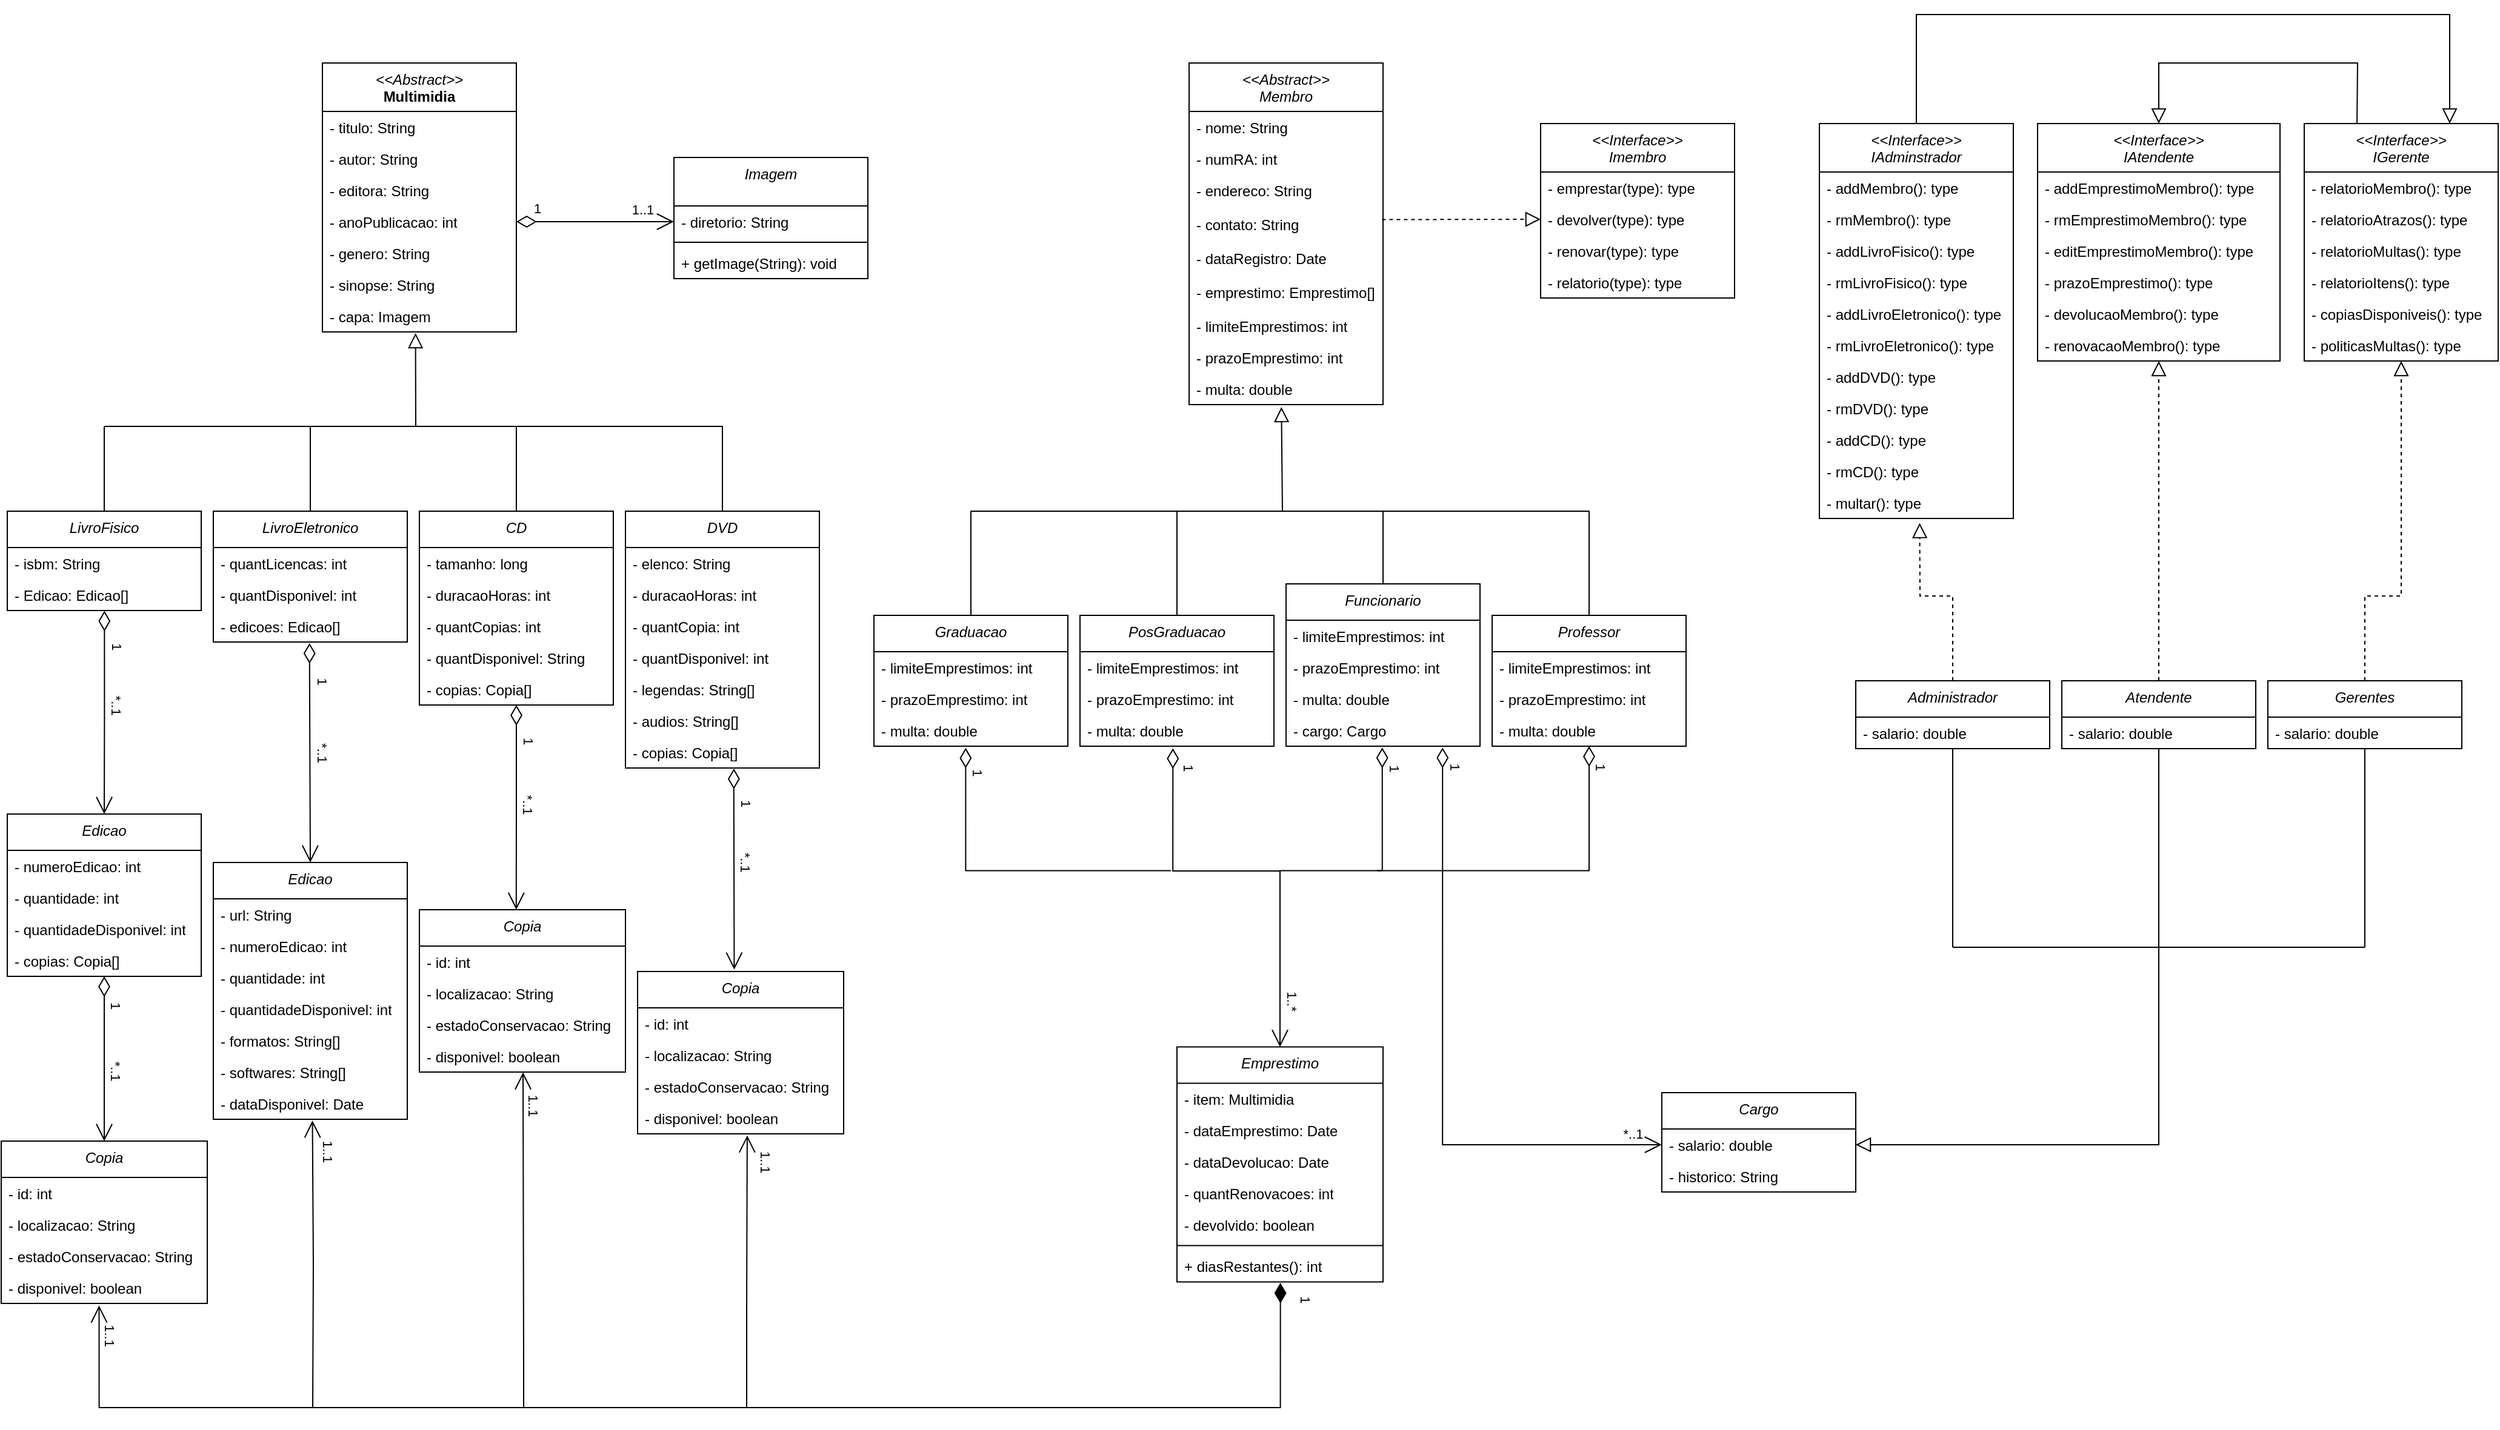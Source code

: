 <mxfile version="21.7.2" type="google">
  <diagram id="C5RBs43oDa-KdzZeNtuy" name="main">
    <mxGraphModel grid="1" page="1" gridSize="10" guides="1" tooltips="1" connect="1" arrows="1" fold="1" pageScale="1" pageWidth="1169" pageHeight="827" math="0" shadow="0">
      <root>
        <mxCell id="WIyWlLk6GJQsqaUBKTNV-0" />
        <mxCell id="WIyWlLk6GJQsqaUBKTNV-1" parent="WIyWlLk6GJQsqaUBKTNV-0" />
        <mxCell id="J5S90Jm8wNmacYtL0NGG-15" value="&lt;i style=&quot;border-color: var(--border-color); font-weight: 400;&quot;&gt;&amp;lt;&amp;lt;Abstract&amp;gt;&amp;gt;&lt;/i&gt;&lt;br style=&quot;border-color: var(--border-color); font-weight: 400;&quot;&gt;&lt;b style=&quot;border-color: var(--border-color);&quot;&gt;Multimidia&lt;/b&gt;" style="swimlane;fontStyle=1;align=center;verticalAlign=top;childLayout=stackLayout;horizontal=1;startSize=40;horizontalStack=0;resizeParent=1;resizeParentMax=0;resizeLast=0;collapsible=1;marginBottom=0;whiteSpace=wrap;html=1;labelBackgroundColor=none;" vertex="1" parent="WIyWlLk6GJQsqaUBKTNV-1">
          <mxGeometry x="425" y="120" width="160" height="222" as="geometry">
            <mxRectangle x="580" y="330" width="100" height="30" as="alternateBounds" />
          </mxGeometry>
        </mxCell>
        <mxCell id="J5S90Jm8wNmacYtL0NGG-16" value="- titulo: String" style="text;strokeColor=none;fillColor=none;align=left;verticalAlign=top;spacingLeft=4;spacingRight=4;overflow=hidden;rotatable=0;points=[[0,0.5],[1,0.5]];portConstraint=eastwest;whiteSpace=wrap;html=1;labelBackgroundColor=none;" vertex="1" parent="J5S90Jm8wNmacYtL0NGG-15">
          <mxGeometry y="40" width="160" height="26" as="geometry" />
        </mxCell>
        <mxCell id="J5S90Jm8wNmacYtL0NGG-20" value="- autor: String" style="text;strokeColor=none;fillColor=none;align=left;verticalAlign=top;spacingLeft=4;spacingRight=4;overflow=hidden;rotatable=0;points=[[0,0.5],[1,0.5]];portConstraint=eastwest;whiteSpace=wrap;html=1;labelBackgroundColor=none;" vertex="1" parent="J5S90Jm8wNmacYtL0NGG-15">
          <mxGeometry y="66" width="160" height="26" as="geometry" />
        </mxCell>
        <mxCell id="J5S90Jm8wNmacYtL0NGG-23" value="- editora: String" style="text;strokeColor=none;fillColor=none;align=left;verticalAlign=top;spacingLeft=4;spacingRight=4;overflow=hidden;rotatable=0;points=[[0,0.5],[1,0.5]];portConstraint=eastwest;whiteSpace=wrap;html=1;labelBackgroundColor=none;" vertex="1" parent="J5S90Jm8wNmacYtL0NGG-15">
          <mxGeometry y="92" width="160" height="26" as="geometry" />
        </mxCell>
        <mxCell id="J5S90Jm8wNmacYtL0NGG-24" value="- anoPublicacao: int" style="text;strokeColor=none;fillColor=none;align=left;verticalAlign=top;spacingLeft=4;spacingRight=4;overflow=hidden;rotatable=0;points=[[0,0.5],[1,0.5]];portConstraint=eastwest;whiteSpace=wrap;html=1;labelBackgroundColor=none;" vertex="1" parent="J5S90Jm8wNmacYtL0NGG-15">
          <mxGeometry y="118" width="160" height="26" as="geometry" />
        </mxCell>
        <mxCell id="J5S90Jm8wNmacYtL0NGG-22" value="- genero: String" style="text;strokeColor=none;fillColor=none;align=left;verticalAlign=top;spacingLeft=4;spacingRight=4;overflow=hidden;rotatable=0;points=[[0,0.5],[1,0.5]];portConstraint=eastwest;whiteSpace=wrap;html=1;labelBackgroundColor=none;" vertex="1" parent="J5S90Jm8wNmacYtL0NGG-15">
          <mxGeometry y="144" width="160" height="26" as="geometry" />
        </mxCell>
        <mxCell id="J5S90Jm8wNmacYtL0NGG-19" value="- sinopse: String" style="text;strokeColor=none;fillColor=none;align=left;verticalAlign=top;spacingLeft=4;spacingRight=4;overflow=hidden;rotatable=0;points=[[0,0.5],[1,0.5]];portConstraint=eastwest;whiteSpace=wrap;html=1;labelBackgroundColor=none;" vertex="1" parent="J5S90Jm8wNmacYtL0NGG-15">
          <mxGeometry y="170" width="160" height="26" as="geometry" />
        </mxCell>
        <mxCell id="J5S90Jm8wNmacYtL0NGG-21" value="- capa: Imagem" style="text;strokeColor=none;fillColor=none;align=left;verticalAlign=top;spacingLeft=4;spacingRight=4;overflow=hidden;rotatable=0;points=[[0,0.5],[1,0.5]];portConstraint=eastwest;whiteSpace=wrap;html=1;labelBackgroundColor=none;" vertex="1" parent="J5S90Jm8wNmacYtL0NGG-15">
          <mxGeometry y="196" width="160" height="26" as="geometry" />
        </mxCell>
        <mxCell id="J5S90Jm8wNmacYtL0NGG-35" value="&lt;span style=&quot;font-weight: 400;&quot;&gt;&lt;i&gt;LivroFisico&lt;/i&gt;&lt;/span&gt;" style="swimlane;fontStyle=1;align=center;verticalAlign=top;childLayout=stackLayout;horizontal=1;startSize=30;horizontalStack=0;resizeParent=1;resizeParentMax=0;resizeLast=0;collapsible=1;marginBottom=0;whiteSpace=wrap;html=1;labelBackgroundColor=none;" vertex="1" parent="WIyWlLk6GJQsqaUBKTNV-1">
          <mxGeometry x="165" y="490" width="160" height="82" as="geometry">
            <mxRectangle x="50" y="365" width="100" height="30" as="alternateBounds" />
          </mxGeometry>
        </mxCell>
        <mxCell id="J5S90Jm8wNmacYtL0NGG-36" value="- isbm: String" style="text;strokeColor=none;fillColor=none;align=left;verticalAlign=top;spacingLeft=4;spacingRight=4;overflow=hidden;rotatable=0;points=[[0,0.5],[1,0.5]];portConstraint=eastwest;whiteSpace=wrap;html=1;labelBackgroundColor=none;" vertex="1" parent="J5S90Jm8wNmacYtL0NGG-35">
          <mxGeometry y="30" width="160" height="26" as="geometry" />
        </mxCell>
        <mxCell id="J5S90Jm8wNmacYtL0NGG-37" value="- Edicao: Edicao[]" style="text;strokeColor=none;fillColor=none;align=left;verticalAlign=top;spacingLeft=4;spacingRight=4;overflow=hidden;rotatable=0;points=[[0,0.5],[1,0.5]];portConstraint=eastwest;whiteSpace=wrap;html=1;labelBackgroundColor=none;" vertex="1" parent="J5S90Jm8wNmacYtL0NGG-35">
          <mxGeometry y="56" width="160" height="26" as="geometry" />
        </mxCell>
        <mxCell id="J5S90Jm8wNmacYtL0NGG-55" value="&lt;span style=&quot;font-weight: 400;&quot;&gt;&lt;i&gt;LivroEletronico&lt;/i&gt;&lt;/span&gt;" style="swimlane;fontStyle=1;align=center;verticalAlign=top;childLayout=stackLayout;horizontal=1;startSize=30;horizontalStack=0;resizeParent=1;resizeParentMax=0;resizeLast=0;collapsible=1;marginBottom=0;whiteSpace=wrap;html=1;labelBackgroundColor=none;" vertex="1" parent="WIyWlLk6GJQsqaUBKTNV-1">
          <mxGeometry x="335" y="490" width="160" height="108" as="geometry">
            <mxRectangle x="220" y="365" width="100" height="30" as="alternateBounds" />
          </mxGeometry>
        </mxCell>
        <mxCell id="J5S90Jm8wNmacYtL0NGG-56" value="- quantLicencas: int" style="text;strokeColor=none;fillColor=none;align=left;verticalAlign=top;spacingLeft=4;spacingRight=4;overflow=hidden;rotatable=0;points=[[0,0.5],[1,0.5]];portConstraint=eastwest;whiteSpace=wrap;html=1;labelBackgroundColor=none;" vertex="1" parent="J5S90Jm8wNmacYtL0NGG-55">
          <mxGeometry y="30" width="160" height="26" as="geometry" />
        </mxCell>
        <mxCell id="J5S90Jm8wNmacYtL0NGG-57" value="- quantDisponivel: int" style="text;strokeColor=none;fillColor=none;align=left;verticalAlign=top;spacingLeft=4;spacingRight=4;overflow=hidden;rotatable=0;points=[[0,0.5],[1,0.5]];portConstraint=eastwest;whiteSpace=wrap;html=1;labelBackgroundColor=none;" vertex="1" parent="J5S90Jm8wNmacYtL0NGG-55">
          <mxGeometry y="56" width="160" height="26" as="geometry" />
        </mxCell>
        <mxCell id="7ON3X2orNygdMckWRVAf-70" value="- edicoes: Edicao[]" style="text;strokeColor=none;fillColor=none;align=left;verticalAlign=top;spacingLeft=4;spacingRight=4;overflow=hidden;rotatable=0;points=[[0,0.5],[1,0.5]];portConstraint=eastwest;whiteSpace=wrap;html=1;labelBackgroundColor=none;" vertex="1" parent="J5S90Jm8wNmacYtL0NGG-55">
          <mxGeometry y="82" width="160" height="26" as="geometry" />
        </mxCell>
        <mxCell id="J5S90Jm8wNmacYtL0NGG-60" value="&lt;span style=&quot;font-weight: 400;&quot;&gt;&lt;i&gt;CD&lt;/i&gt;&lt;/span&gt;" style="swimlane;fontStyle=1;align=center;verticalAlign=top;childLayout=stackLayout;horizontal=1;startSize=30;horizontalStack=0;resizeParent=1;resizeParentMax=0;resizeLast=0;collapsible=1;marginBottom=0;whiteSpace=wrap;html=1;labelBackgroundColor=none;" vertex="1" parent="WIyWlLk6GJQsqaUBKTNV-1">
          <mxGeometry x="505" y="490" width="160" height="160" as="geometry">
            <mxRectangle x="360" y="350" width="100" height="30" as="alternateBounds" />
          </mxGeometry>
        </mxCell>
        <mxCell id="J5S90Jm8wNmacYtL0NGG-61" value="- tamanho: long" style="text;strokeColor=none;fillColor=none;align=left;verticalAlign=top;spacingLeft=4;spacingRight=4;overflow=hidden;rotatable=0;points=[[0,0.5],[1,0.5]];portConstraint=eastwest;whiteSpace=wrap;html=1;labelBackgroundColor=none;" vertex="1" parent="J5S90Jm8wNmacYtL0NGG-60">
          <mxGeometry y="30" width="160" height="26" as="geometry" />
        </mxCell>
        <mxCell id="J5S90Jm8wNmacYtL0NGG-62" value="- duracaoHoras: int" style="text;strokeColor=none;fillColor=none;align=left;verticalAlign=top;spacingLeft=4;spacingRight=4;overflow=hidden;rotatable=0;points=[[0,0.5],[1,0.5]];portConstraint=eastwest;whiteSpace=wrap;html=1;labelBackgroundColor=none;" vertex="1" parent="J5S90Jm8wNmacYtL0NGG-60">
          <mxGeometry y="56" width="160" height="26" as="geometry" />
        </mxCell>
        <mxCell id="7ON3X2orNygdMckWRVAf-74" value="- quantCopias: int" style="text;strokeColor=none;fillColor=none;align=left;verticalAlign=top;spacingLeft=4;spacingRight=4;overflow=hidden;rotatable=0;points=[[0,0.5],[1,0.5]];portConstraint=eastwest;whiteSpace=wrap;html=1;labelBackgroundColor=none;" vertex="1" parent="J5S90Jm8wNmacYtL0NGG-60">
          <mxGeometry y="82" width="160" height="26" as="geometry" />
        </mxCell>
        <mxCell id="7ON3X2orNygdMckWRVAf-75" value="- quantDisponivel: String" style="text;strokeColor=none;fillColor=none;align=left;verticalAlign=top;spacingLeft=4;spacingRight=4;overflow=hidden;rotatable=0;points=[[0,0.5],[1,0.5]];portConstraint=eastwest;whiteSpace=wrap;html=1;labelBackgroundColor=none;" vertex="1" parent="J5S90Jm8wNmacYtL0NGG-60">
          <mxGeometry y="108" width="160" height="26" as="geometry" />
        </mxCell>
        <mxCell id="7ON3X2orNygdMckWRVAf-115" value="- copias: Copia[]" style="text;strokeColor=none;fillColor=none;align=left;verticalAlign=top;spacingLeft=4;spacingRight=4;overflow=hidden;rotatable=0;points=[[0,0.5],[1,0.5]];portConstraint=eastwest;whiteSpace=wrap;html=1;labelBackgroundColor=none;" vertex="1" parent="J5S90Jm8wNmacYtL0NGG-60">
          <mxGeometry y="134" width="160" height="26" as="geometry" />
        </mxCell>
        <mxCell id="J5S90Jm8wNmacYtL0NGG-65" value="&lt;span style=&quot;font-weight: 400;&quot;&gt;&lt;i&gt;DVD&lt;/i&gt;&lt;/span&gt;" style="swimlane;fontStyle=1;align=center;verticalAlign=top;childLayout=stackLayout;horizontal=1;startSize=30;horizontalStack=0;resizeParent=1;resizeParentMax=0;resizeLast=0;collapsible=1;marginBottom=0;whiteSpace=wrap;html=1;labelBackgroundColor=none;" vertex="1" parent="WIyWlLk6GJQsqaUBKTNV-1">
          <mxGeometry x="675" y="490" width="160" height="212" as="geometry">
            <mxRectangle x="550" y="350" width="100" height="30" as="alternateBounds" />
          </mxGeometry>
        </mxCell>
        <mxCell id="J5S90Jm8wNmacYtL0NGG-66" value="- elenco: String" style="text;strokeColor=none;fillColor=none;align=left;verticalAlign=top;spacingLeft=4;spacingRight=4;overflow=hidden;rotatable=0;points=[[0,0.5],[1,0.5]];portConstraint=eastwest;whiteSpace=wrap;html=1;labelBackgroundColor=none;" vertex="1" parent="J5S90Jm8wNmacYtL0NGG-65">
          <mxGeometry y="30" width="160" height="26" as="geometry" />
        </mxCell>
        <mxCell id="J5S90Jm8wNmacYtL0NGG-67" value="- duracaoHoras: int" style="text;strokeColor=none;fillColor=none;align=left;verticalAlign=top;spacingLeft=4;spacingRight=4;overflow=hidden;rotatable=0;points=[[0,0.5],[1,0.5]];portConstraint=eastwest;whiteSpace=wrap;html=1;labelBackgroundColor=none;" vertex="1" parent="J5S90Jm8wNmacYtL0NGG-65">
          <mxGeometry y="56" width="160" height="26" as="geometry" />
        </mxCell>
        <mxCell id="7ON3X2orNygdMckWRVAf-111" value="- quantCopia: int" style="text;strokeColor=none;fillColor=none;align=left;verticalAlign=top;spacingLeft=4;spacingRight=4;overflow=hidden;rotatable=0;points=[[0,0.5],[1,0.5]];portConstraint=eastwest;whiteSpace=wrap;html=1;labelBackgroundColor=none;" vertex="1" parent="J5S90Jm8wNmacYtL0NGG-65">
          <mxGeometry y="82" width="160" height="26" as="geometry" />
        </mxCell>
        <mxCell id="7ON3X2orNygdMckWRVAf-110" value="-&amp;nbsp;quantDisponivel&lt;span style=&quot;background-color: initial;&quot;&gt;: int&lt;/span&gt;" style="text;strokeColor=none;fillColor=none;align=left;verticalAlign=top;spacingLeft=4;spacingRight=4;overflow=hidden;rotatable=0;points=[[0,0.5],[1,0.5]];portConstraint=eastwest;whiteSpace=wrap;html=1;labelBackgroundColor=none;" vertex="1" parent="J5S90Jm8wNmacYtL0NGG-65">
          <mxGeometry y="108" width="160" height="26" as="geometry" />
        </mxCell>
        <mxCell id="7ON3X2orNygdMckWRVAf-112" value="- legendas: String[]" style="text;strokeColor=none;fillColor=none;align=left;verticalAlign=top;spacingLeft=4;spacingRight=4;overflow=hidden;rotatable=0;points=[[0,0.5],[1,0.5]];portConstraint=eastwest;whiteSpace=wrap;html=1;labelBackgroundColor=none;" vertex="1" parent="J5S90Jm8wNmacYtL0NGG-65">
          <mxGeometry y="134" width="160" height="26" as="geometry" />
        </mxCell>
        <mxCell id="7ON3X2orNygdMckWRVAf-113" value="-&amp;nbsp;audios&lt;span style=&quot;background-color: initial;&quot;&gt;: String[]&lt;/span&gt;" style="text;strokeColor=none;fillColor=none;align=left;verticalAlign=top;spacingLeft=4;spacingRight=4;overflow=hidden;rotatable=0;points=[[0,0.5],[1,0.5]];portConstraint=eastwest;whiteSpace=wrap;html=1;labelBackgroundColor=none;" vertex="1" parent="J5S90Jm8wNmacYtL0NGG-65">
          <mxGeometry y="160" width="160" height="26" as="geometry" />
        </mxCell>
        <mxCell id="7ON3X2orNygdMckWRVAf-114" value="-&amp;nbsp;copias&lt;span style=&quot;background-color: initial;&quot;&gt;: Copia[]&lt;/span&gt;" style="text;strokeColor=none;fillColor=none;align=left;verticalAlign=top;spacingLeft=4;spacingRight=4;overflow=hidden;rotatable=0;points=[[0,0.5],[1,0.5]];portConstraint=eastwest;whiteSpace=wrap;html=1;labelBackgroundColor=none;" vertex="1" parent="J5S90Jm8wNmacYtL0NGG-65">
          <mxGeometry y="186" width="160" height="26" as="geometry" />
        </mxCell>
        <mxCell id="J5S90Jm8wNmacYtL0NGG-71" value="&lt;i style=&quot;border-color: var(--border-color); font-weight: 400;&quot;&gt;&amp;lt;&amp;lt;Abstract&amp;gt;&amp;gt;&lt;br&gt;&lt;/i&gt;&lt;span style=&quot;font-weight: 400;&quot;&gt;&lt;i&gt;Membro&lt;/i&gt;&lt;/span&gt;" style="swimlane;fontStyle=1;align=center;verticalAlign=top;childLayout=stackLayout;horizontal=1;startSize=40;horizontalStack=0;resizeParent=1;resizeParentMax=0;resizeLast=0;collapsible=1;marginBottom=0;whiteSpace=wrap;html=1;labelBackgroundColor=none;" vertex="1" parent="WIyWlLk6GJQsqaUBKTNV-1">
          <mxGeometry x="1140" y="120" width="160" height="282" as="geometry">
            <mxRectangle x="360" y="210" width="100" height="30" as="alternateBounds" />
          </mxGeometry>
        </mxCell>
        <mxCell id="J5S90Jm8wNmacYtL0NGG-72" value="- nome: String" style="text;strokeColor=none;fillColor=none;align=left;verticalAlign=top;spacingLeft=4;spacingRight=4;overflow=hidden;rotatable=0;points=[[0,0.5],[1,0.5]];portConstraint=eastwest;whiteSpace=wrap;html=1;labelBackgroundColor=none;" vertex="1" parent="J5S90Jm8wNmacYtL0NGG-71">
          <mxGeometry y="40" width="160" height="26" as="geometry" />
        </mxCell>
        <mxCell id="J5S90Jm8wNmacYtL0NGG-76" value="- numRA: int" style="text;strokeColor=none;fillColor=none;align=left;verticalAlign=top;spacingLeft=4;spacingRight=4;overflow=hidden;rotatable=0;points=[[0,0.5],[1,0.5]];portConstraint=eastwest;whiteSpace=wrap;html=1;labelBackgroundColor=none;" vertex="1" parent="J5S90Jm8wNmacYtL0NGG-71">
          <mxGeometry y="66" width="160" height="26" as="geometry" />
        </mxCell>
        <mxCell id="bh9QsdVjn_IAW6DtmbC8-13" value="- endereco: String" style="text;strokeColor=none;fillColor=none;align=left;verticalAlign=top;spacingLeft=4;spacingRight=4;overflow=hidden;rotatable=0;points=[[0,0.5],[1,0.5]];portConstraint=eastwest;whiteSpace=wrap;html=1;labelBackgroundColor=none;" vertex="1" parent="J5S90Jm8wNmacYtL0NGG-71">
          <mxGeometry y="92" width="160" height="28" as="geometry" />
        </mxCell>
        <mxCell id="J5S90Jm8wNmacYtL0NGG-73" value="- contato: String" style="text;strokeColor=none;fillColor=none;align=left;verticalAlign=top;spacingLeft=4;spacingRight=4;overflow=hidden;rotatable=0;points=[[0,0.5],[1,0.5]];portConstraint=eastwest;whiteSpace=wrap;html=1;labelBackgroundColor=none;" vertex="1" parent="J5S90Jm8wNmacYtL0NGG-71">
          <mxGeometry y="120" width="160" height="28" as="geometry" />
        </mxCell>
        <mxCell id="J5S90Jm8wNmacYtL0NGG-77" value="- dataRegistro: Date" style="text;strokeColor=none;fillColor=none;align=left;verticalAlign=top;spacingLeft=4;spacingRight=4;overflow=hidden;rotatable=0;points=[[0,0.5],[1,0.5]];portConstraint=eastwest;whiteSpace=wrap;html=1;labelBackgroundColor=none;" vertex="1" parent="J5S90Jm8wNmacYtL0NGG-71">
          <mxGeometry y="148" width="160" height="28" as="geometry" />
        </mxCell>
        <mxCell id="J5S90Jm8wNmacYtL0NGG-78" value="- emprestimo: Emprestimo[]" style="text;strokeColor=none;fillColor=none;align=left;verticalAlign=top;spacingLeft=4;spacingRight=4;overflow=hidden;rotatable=0;points=[[0,0.5],[1,0.5]];portConstraint=eastwest;whiteSpace=wrap;html=1;labelBackgroundColor=none;" vertex="1" parent="J5S90Jm8wNmacYtL0NGG-71">
          <mxGeometry y="176" width="160" height="28" as="geometry" />
        </mxCell>
        <mxCell id="bh9QsdVjn_IAW6DtmbC8-14" value="-&amp;nbsp;limiteEmprestimos&lt;span style=&quot;background-color: initial;&quot;&gt;: int&lt;/span&gt;" style="text;strokeColor=none;fillColor=none;align=left;verticalAlign=top;spacingLeft=4;spacingRight=4;overflow=hidden;rotatable=0;points=[[0,0.5],[1,0.5]];portConstraint=eastwest;whiteSpace=wrap;html=1;labelBackgroundColor=none;" vertex="1" parent="J5S90Jm8wNmacYtL0NGG-71">
          <mxGeometry y="204" width="160" height="26" as="geometry" />
        </mxCell>
        <mxCell id="bh9QsdVjn_IAW6DtmbC8-15" value="-&amp;nbsp;prazoEmprestimo&lt;span style=&quot;background-color: initial;&quot;&gt;: int&lt;/span&gt;" style="text;strokeColor=none;fillColor=none;align=left;verticalAlign=top;spacingLeft=4;spacingRight=4;overflow=hidden;rotatable=0;points=[[0,0.5],[1,0.5]];portConstraint=eastwest;whiteSpace=wrap;html=1;labelBackgroundColor=none;" vertex="1" parent="J5S90Jm8wNmacYtL0NGG-71">
          <mxGeometry y="230" width="160" height="26" as="geometry" />
        </mxCell>
        <mxCell id="bh9QsdVjn_IAW6DtmbC8-16" value="-&amp;nbsp;multa&lt;span style=&quot;background-color: initial;&quot;&gt;: double&lt;/span&gt;" style="text;strokeColor=none;fillColor=none;align=left;verticalAlign=top;spacingLeft=4;spacingRight=4;overflow=hidden;rotatable=0;points=[[0,0.5],[1,0.5]];portConstraint=eastwest;whiteSpace=wrap;html=1;labelBackgroundColor=none;" vertex="1" parent="J5S90Jm8wNmacYtL0NGG-71">
          <mxGeometry y="256" width="160" height="26" as="geometry" />
        </mxCell>
        <mxCell id="J5S90Jm8wNmacYtL0NGG-79" value="&lt;span style=&quot;font-weight: 400;&quot;&gt;&lt;i&gt;Graduacao&lt;/i&gt;&lt;/span&gt;" style="swimlane;fontStyle=1;align=center;verticalAlign=top;childLayout=stackLayout;horizontal=1;startSize=30;horizontalStack=0;resizeParent=1;resizeParentMax=0;resizeLast=0;collapsible=1;marginBottom=0;whiteSpace=wrap;html=1;labelBackgroundColor=none;" vertex="1" parent="WIyWlLk6GJQsqaUBKTNV-1">
          <mxGeometry x="880" y="576" width="160" height="108" as="geometry">
            <mxRectangle x="360" y="350" width="100" height="30" as="alternateBounds" />
          </mxGeometry>
        </mxCell>
        <mxCell id="bh9QsdVjn_IAW6DtmbC8-21" value="-&amp;nbsp;limiteEmprestimos&lt;span style=&quot;background-color: initial;&quot;&gt;: int&lt;/span&gt;" style="text;strokeColor=none;fillColor=none;align=left;verticalAlign=top;spacingLeft=4;spacingRight=4;overflow=hidden;rotatable=0;points=[[0,0.5],[1,0.5]];portConstraint=eastwest;whiteSpace=wrap;html=1;labelBackgroundColor=none;" vertex="1" parent="J5S90Jm8wNmacYtL0NGG-79">
          <mxGeometry y="30" width="160" height="26" as="geometry" />
        </mxCell>
        <mxCell id="bh9QsdVjn_IAW6DtmbC8-22" value="-&amp;nbsp;prazoEmprestimo&lt;span style=&quot;background-color: initial;&quot;&gt;: int&lt;/span&gt;" style="text;strokeColor=none;fillColor=none;align=left;verticalAlign=top;spacingLeft=4;spacingRight=4;overflow=hidden;rotatable=0;points=[[0,0.5],[1,0.5]];portConstraint=eastwest;whiteSpace=wrap;html=1;labelBackgroundColor=none;" vertex="1" parent="J5S90Jm8wNmacYtL0NGG-79">
          <mxGeometry y="56" width="160" height="26" as="geometry" />
        </mxCell>
        <mxCell id="bh9QsdVjn_IAW6DtmbC8-23" value="-&amp;nbsp;multa&lt;span style=&quot;background-color: initial;&quot;&gt;: double&lt;/span&gt;" style="text;strokeColor=none;fillColor=none;align=left;verticalAlign=top;spacingLeft=4;spacingRight=4;overflow=hidden;rotatable=0;points=[[0,0.5],[1,0.5]];portConstraint=eastwest;whiteSpace=wrap;html=1;labelBackgroundColor=none;" vertex="1" parent="J5S90Jm8wNmacYtL0NGG-79">
          <mxGeometry y="82" width="160" height="26" as="geometry" />
        </mxCell>
        <mxCell id="J5S90Jm8wNmacYtL0NGG-84" value="&lt;span style=&quot;font-weight: 400;&quot;&gt;&lt;i&gt;PosGraduacao&lt;/i&gt;&lt;/span&gt;" style="swimlane;fontStyle=1;align=center;verticalAlign=top;childLayout=stackLayout;horizontal=1;startSize=30;horizontalStack=0;resizeParent=1;resizeParentMax=0;resizeLast=0;collapsible=1;marginBottom=0;whiteSpace=wrap;html=1;labelBackgroundColor=none;" vertex="1" parent="WIyWlLk6GJQsqaUBKTNV-1">
          <mxGeometry x="1050" y="576" width="160" height="108" as="geometry">
            <mxRectangle x="360" y="350" width="100" height="30" as="alternateBounds" />
          </mxGeometry>
        </mxCell>
        <mxCell id="bh9QsdVjn_IAW6DtmbC8-24" value="-&amp;nbsp;limiteEmprestimos&lt;span style=&quot;background-color: initial;&quot;&gt;: int&lt;/span&gt;" style="text;strokeColor=none;fillColor=none;align=left;verticalAlign=top;spacingLeft=4;spacingRight=4;overflow=hidden;rotatable=0;points=[[0,0.5],[1,0.5]];portConstraint=eastwest;whiteSpace=wrap;html=1;labelBackgroundColor=none;" vertex="1" parent="J5S90Jm8wNmacYtL0NGG-84">
          <mxGeometry y="30" width="160" height="26" as="geometry" />
        </mxCell>
        <mxCell id="bh9QsdVjn_IAW6DtmbC8-25" value="-&amp;nbsp;prazoEmprestimo&lt;span style=&quot;background-color: initial;&quot;&gt;: int&lt;/span&gt;" style="text;strokeColor=none;fillColor=none;align=left;verticalAlign=top;spacingLeft=4;spacingRight=4;overflow=hidden;rotatable=0;points=[[0,0.5],[1,0.5]];portConstraint=eastwest;whiteSpace=wrap;html=1;labelBackgroundColor=none;" vertex="1" parent="J5S90Jm8wNmacYtL0NGG-84">
          <mxGeometry y="56" width="160" height="26" as="geometry" />
        </mxCell>
        <mxCell id="bh9QsdVjn_IAW6DtmbC8-26" value="-&amp;nbsp;multa&lt;span style=&quot;background-color: initial;&quot;&gt;: double&lt;/span&gt;" style="text;strokeColor=none;fillColor=none;align=left;verticalAlign=top;spacingLeft=4;spacingRight=4;overflow=hidden;rotatable=0;points=[[0,0.5],[1,0.5]];portConstraint=eastwest;whiteSpace=wrap;html=1;labelBackgroundColor=none;" vertex="1" parent="J5S90Jm8wNmacYtL0NGG-84">
          <mxGeometry y="82" width="160" height="26" as="geometry" />
        </mxCell>
        <mxCell id="J5S90Jm8wNmacYtL0NGG-89" value="&lt;span style=&quot;font-weight: 400;&quot;&gt;&lt;i&gt;Funcionario&lt;/i&gt;&lt;/span&gt;" style="swimlane;fontStyle=1;align=center;verticalAlign=top;childLayout=stackLayout;horizontal=1;startSize=30;horizontalStack=0;resizeParent=1;resizeParentMax=0;resizeLast=0;collapsible=1;marginBottom=0;whiteSpace=wrap;html=1;labelBackgroundColor=none;" vertex="1" parent="WIyWlLk6GJQsqaUBKTNV-1">
          <mxGeometry x="1220" y="550" width="160" height="134" as="geometry">
            <mxRectangle x="1220" y="550" width="100" height="30" as="alternateBounds" />
          </mxGeometry>
        </mxCell>
        <mxCell id="bh9QsdVjn_IAW6DtmbC8-27" value="-&amp;nbsp;limiteEmprestimos&lt;span style=&quot;background-color: initial;&quot;&gt;: int&lt;/span&gt;" style="text;strokeColor=none;fillColor=none;align=left;verticalAlign=top;spacingLeft=4;spacingRight=4;overflow=hidden;rotatable=0;points=[[0,0.5],[1,0.5]];portConstraint=eastwest;whiteSpace=wrap;html=1;labelBackgroundColor=none;" vertex="1" parent="J5S90Jm8wNmacYtL0NGG-89">
          <mxGeometry y="30" width="160" height="26" as="geometry" />
        </mxCell>
        <mxCell id="bh9QsdVjn_IAW6DtmbC8-28" value="-&amp;nbsp;prazoEmprestimo&lt;span style=&quot;background-color: initial;&quot;&gt;: int&lt;/span&gt;" style="text;strokeColor=none;fillColor=none;align=left;verticalAlign=top;spacingLeft=4;spacingRight=4;overflow=hidden;rotatable=0;points=[[0,0.5],[1,0.5]];portConstraint=eastwest;whiteSpace=wrap;html=1;labelBackgroundColor=none;" vertex="1" parent="J5S90Jm8wNmacYtL0NGG-89">
          <mxGeometry y="56" width="160" height="26" as="geometry" />
        </mxCell>
        <mxCell id="XbS3hBKlE7eUMHD9cea_-72" value="-&amp;nbsp;multa&lt;span style=&quot;background-color: initial;&quot;&gt;: double&lt;/span&gt;" style="text;strokeColor=none;fillColor=none;align=left;verticalAlign=top;spacingLeft=4;spacingRight=4;overflow=hidden;rotatable=0;points=[[0,0.5],[1,0.5]];portConstraint=eastwest;whiteSpace=wrap;html=1;labelBackgroundColor=none;" vertex="1" parent="J5S90Jm8wNmacYtL0NGG-89">
          <mxGeometry y="82" width="160" height="26" as="geometry" />
        </mxCell>
        <mxCell id="bh9QsdVjn_IAW6DtmbC8-29" value="-&amp;nbsp;cargo&lt;span style=&quot;background-color: initial;&quot;&gt;: Cargo&lt;/span&gt;" style="text;strokeColor=none;fillColor=none;align=left;verticalAlign=top;spacingLeft=4;spacingRight=4;overflow=hidden;rotatable=0;points=[[0,0.5],[1,0.5]];portConstraint=eastwest;whiteSpace=wrap;html=1;labelBackgroundColor=none;" vertex="1" parent="J5S90Jm8wNmacYtL0NGG-89">
          <mxGeometry y="108" width="160" height="26" as="geometry" />
        </mxCell>
        <mxCell id="J5S90Jm8wNmacYtL0NGG-94" value="&lt;span style=&quot;font-weight: 400;&quot;&gt;&lt;i&gt;Professor&lt;/i&gt;&lt;/span&gt;" style="swimlane;fontStyle=1;align=center;verticalAlign=top;childLayout=stackLayout;horizontal=1;startSize=30;horizontalStack=0;resizeParent=1;resizeParentMax=0;resizeLast=0;collapsible=1;marginBottom=0;whiteSpace=wrap;html=1;labelBackgroundColor=none;" vertex="1" parent="WIyWlLk6GJQsqaUBKTNV-1">
          <mxGeometry x="1390" y="576" width="160" height="108" as="geometry">
            <mxRectangle x="360" y="350" width="100" height="30" as="alternateBounds" />
          </mxGeometry>
        </mxCell>
        <mxCell id="bh9QsdVjn_IAW6DtmbC8-30" value="-&amp;nbsp;limiteEmprestimos&lt;span style=&quot;background-color: initial;&quot;&gt;: int&lt;/span&gt;" style="text;strokeColor=none;fillColor=none;align=left;verticalAlign=top;spacingLeft=4;spacingRight=4;overflow=hidden;rotatable=0;points=[[0,0.5],[1,0.5]];portConstraint=eastwest;whiteSpace=wrap;html=1;labelBackgroundColor=none;" vertex="1" parent="J5S90Jm8wNmacYtL0NGG-94">
          <mxGeometry y="30" width="160" height="26" as="geometry" />
        </mxCell>
        <mxCell id="bh9QsdVjn_IAW6DtmbC8-31" value="-&amp;nbsp;prazoEmprestimo&lt;span style=&quot;background-color: initial;&quot;&gt;: int&lt;/span&gt;" style="text;strokeColor=none;fillColor=none;align=left;verticalAlign=top;spacingLeft=4;spacingRight=4;overflow=hidden;rotatable=0;points=[[0,0.5],[1,0.5]];portConstraint=eastwest;whiteSpace=wrap;html=1;labelBackgroundColor=none;" vertex="1" parent="J5S90Jm8wNmacYtL0NGG-94">
          <mxGeometry y="56" width="160" height="26" as="geometry" />
        </mxCell>
        <mxCell id="bh9QsdVjn_IAW6DtmbC8-32" value="-&amp;nbsp;multa&lt;span style=&quot;background-color: initial;&quot;&gt;: double&lt;/span&gt;" style="text;strokeColor=none;fillColor=none;align=left;verticalAlign=top;spacingLeft=4;spacingRight=4;overflow=hidden;rotatable=0;points=[[0,0.5],[1,0.5]];portConstraint=eastwest;whiteSpace=wrap;html=1;labelBackgroundColor=none;" vertex="1" parent="J5S90Jm8wNmacYtL0NGG-94">
          <mxGeometry y="82" width="160" height="26" as="geometry" />
        </mxCell>
        <mxCell id="J5S90Jm8wNmacYtL0NGG-99" value="&lt;i style=&quot;border-color: var(--border-color); font-weight: 400;&quot;&gt;&amp;lt;&amp;lt;Interface&amp;gt;&amp;gt;&lt;br&gt;&lt;/i&gt;&lt;span style=&quot;font-weight: 400;&quot;&gt;&lt;i&gt;Imembro&lt;/i&gt;&lt;/span&gt;" style="swimlane;fontStyle=1;align=center;verticalAlign=top;childLayout=stackLayout;horizontal=1;startSize=40;horizontalStack=0;resizeParent=1;resizeParentMax=0;resizeLast=0;collapsible=1;marginBottom=0;whiteSpace=wrap;html=1;labelBackgroundColor=none;" vertex="1" parent="WIyWlLk6GJQsqaUBKTNV-1">
          <mxGeometry x="1430" y="170" width="160" height="144" as="geometry">
            <mxRectangle x="360" y="210" width="100" height="30" as="alternateBounds" />
          </mxGeometry>
        </mxCell>
        <mxCell id="J5S90Jm8wNmacYtL0NGG-106" value="-&amp;nbsp;emprestar&lt;span style=&quot;background-color: initial;&quot;&gt;(type): type&lt;/span&gt;" style="text;strokeColor=none;fillColor=none;align=left;verticalAlign=top;spacingLeft=4;spacingRight=4;overflow=hidden;rotatable=0;points=[[0,0.5],[1,0.5]];portConstraint=eastwest;whiteSpace=wrap;html=1;labelBackgroundColor=none;" vertex="1" parent="J5S90Jm8wNmacYtL0NGG-99">
          <mxGeometry y="40" width="160" height="26" as="geometry" />
        </mxCell>
        <mxCell id="J5S90Jm8wNmacYtL0NGG-107" value="-&amp;nbsp;devolver&lt;span style=&quot;background-color: initial;&quot;&gt;(type): type&lt;/span&gt;" style="text;strokeColor=none;fillColor=none;align=left;verticalAlign=top;spacingLeft=4;spacingRight=4;overflow=hidden;rotatable=0;points=[[0,0.5],[1,0.5]];portConstraint=eastwest;whiteSpace=wrap;html=1;labelBackgroundColor=none;" vertex="1" parent="J5S90Jm8wNmacYtL0NGG-99">
          <mxGeometry y="66" width="160" height="26" as="geometry" />
        </mxCell>
        <mxCell id="J5S90Jm8wNmacYtL0NGG-108" value="-&amp;nbsp;renovar&lt;span style=&quot;background-color: initial;&quot;&gt;(type): type&lt;/span&gt;" style="text;strokeColor=none;fillColor=none;align=left;verticalAlign=top;spacingLeft=4;spacingRight=4;overflow=hidden;rotatable=0;points=[[0,0.5],[1,0.5]];portConstraint=eastwest;whiteSpace=wrap;html=1;labelBackgroundColor=none;" vertex="1" parent="J5S90Jm8wNmacYtL0NGG-99">
          <mxGeometry y="92" width="160" height="26" as="geometry" />
        </mxCell>
        <mxCell id="J5S90Jm8wNmacYtL0NGG-109" value="-&amp;nbsp;relatorio&lt;span style=&quot;background-color: initial;&quot;&gt;(type): type&lt;/span&gt;" style="text;strokeColor=none;fillColor=none;align=left;verticalAlign=top;spacingLeft=4;spacingRight=4;overflow=hidden;rotatable=0;points=[[0,0.5],[1,0.5]];portConstraint=eastwest;whiteSpace=wrap;html=1;labelBackgroundColor=none;" vertex="1" parent="J5S90Jm8wNmacYtL0NGG-99">
          <mxGeometry y="118" width="160" height="26" as="geometry" />
        </mxCell>
        <mxCell id="Pmc7sV_xzKTMQ32sp4OD-3" value="" style="endArrow=none;html=1;rounded=0;exitX=0.5;exitY=0;exitDx=0;exitDy=0;labelBackgroundColor=none;fontColor=default;" edge="1" parent="WIyWlLk6GJQsqaUBKTNV-1" source="J5S90Jm8wNmacYtL0NGG-35">
          <mxGeometry width="50" height="50" relative="1" as="geometry">
            <mxPoint x="205" y="371" as="sourcePoint" />
            <mxPoint x="245" y="420" as="targetPoint" />
          </mxGeometry>
        </mxCell>
        <mxCell id="Pmc7sV_xzKTMQ32sp4OD-5" value="" style="endArrow=none;html=1;rounded=0;exitX=0.5;exitY=0;exitDx=0;exitDy=0;labelBackgroundColor=none;fontColor=default;" edge="1" parent="WIyWlLk6GJQsqaUBKTNV-1" source="J5S90Jm8wNmacYtL0NGG-55">
          <mxGeometry width="50" height="50" relative="1" as="geometry">
            <mxPoint x="605" y="321" as="sourcePoint" />
            <mxPoint x="415" y="420" as="targetPoint" />
          </mxGeometry>
        </mxCell>
        <mxCell id="Pmc7sV_xzKTMQ32sp4OD-6" value="" style="endArrow=none;html=1;rounded=0;entryX=0.5;entryY=0;entryDx=0;entryDy=0;labelBackgroundColor=none;fontColor=default;" edge="1" parent="WIyWlLk6GJQsqaUBKTNV-1" target="J5S90Jm8wNmacYtL0NGG-60">
          <mxGeometry width="50" height="50" relative="1" as="geometry">
            <mxPoint x="585" y="420" as="sourcePoint" />
            <mxPoint x="635" y="275" as="targetPoint" />
          </mxGeometry>
        </mxCell>
        <mxCell id="Pmc7sV_xzKTMQ32sp4OD-7" value="" style="endArrow=none;html=1;rounded=0;entryX=0.5;entryY=0;entryDx=0;entryDy=0;labelBackgroundColor=none;fontColor=default;" edge="1" parent="WIyWlLk6GJQsqaUBKTNV-1" target="J5S90Jm8wNmacYtL0NGG-65">
          <mxGeometry width="50" height="50" relative="1" as="geometry">
            <mxPoint x="755" y="420" as="sourcePoint" />
            <mxPoint x="655" y="285" as="targetPoint" />
          </mxGeometry>
        </mxCell>
        <mxCell id="7ON3X2orNygdMckWRVAf-6" value="&lt;span style=&quot;font-weight: 400;&quot;&gt;&lt;i&gt;Edicao&lt;/i&gt;&lt;/span&gt;" style="swimlane;fontStyle=1;align=center;verticalAlign=top;childLayout=stackLayout;horizontal=1;startSize=30;horizontalStack=0;resizeParent=1;resizeParentMax=0;resizeLast=0;collapsible=1;marginBottom=0;whiteSpace=wrap;html=1;labelBackgroundColor=none;" vertex="1" parent="WIyWlLk6GJQsqaUBKTNV-1">
          <mxGeometry x="165" y="740" width="160" height="134" as="geometry">
            <mxRectangle x="360" y="210" width="100" height="30" as="alternateBounds" />
          </mxGeometry>
        </mxCell>
        <mxCell id="7ON3X2orNygdMckWRVAf-7" value="- numeroEdicao: int" style="text;strokeColor=none;fillColor=none;align=left;verticalAlign=top;spacingLeft=4;spacingRight=4;overflow=hidden;rotatable=0;points=[[0,0.5],[1,0.5]];portConstraint=eastwest;whiteSpace=wrap;html=1;labelBackgroundColor=none;" vertex="1" parent="7ON3X2orNygdMckWRVAf-6">
          <mxGeometry y="30" width="160" height="26" as="geometry" />
        </mxCell>
        <mxCell id="7ON3X2orNygdMckWRVAf-8" value="- quantidade: int" style="text;strokeColor=none;fillColor=none;align=left;verticalAlign=top;spacingLeft=4;spacingRight=4;overflow=hidden;rotatable=0;points=[[0,0.5],[1,0.5]];portConstraint=eastwest;whiteSpace=wrap;html=1;labelBackgroundColor=none;" vertex="1" parent="7ON3X2orNygdMckWRVAf-6">
          <mxGeometry y="56" width="160" height="26" as="geometry" />
        </mxCell>
        <mxCell id="7ON3X2orNygdMckWRVAf-19" value="- quantidadeDisponivel: int" style="text;strokeColor=none;fillColor=none;align=left;verticalAlign=top;spacingLeft=4;spacingRight=4;overflow=hidden;rotatable=0;points=[[0,0.5],[1,0.5]];portConstraint=eastwest;whiteSpace=wrap;html=1;labelBackgroundColor=none;" vertex="1" parent="7ON3X2orNygdMckWRVAf-6">
          <mxGeometry y="82" width="160" height="26" as="geometry" />
        </mxCell>
        <mxCell id="7ON3X2orNygdMckWRVAf-20" value="- copias: Copia[]" style="text;strokeColor=none;fillColor=none;align=left;verticalAlign=top;spacingLeft=4;spacingRight=4;overflow=hidden;rotatable=0;points=[[0,0.5],[1,0.5]];portConstraint=eastwest;whiteSpace=wrap;html=1;labelBackgroundColor=none;" vertex="1" parent="7ON3X2orNygdMckWRVAf-6">
          <mxGeometry y="108" width="160" height="26" as="geometry" />
        </mxCell>
        <mxCell id="7ON3X2orNygdMckWRVAf-11" value="" style="endArrow=none;html=1;rounded=0;labelBackgroundColor=none;fontColor=default;" edge="1" parent="WIyWlLk6GJQsqaUBKTNV-1">
          <mxGeometry width="50" height="50" relative="1" as="geometry">
            <mxPoint x="245" y="420" as="sourcePoint" />
            <mxPoint x="755.436" y="420" as="targetPoint" />
          </mxGeometry>
        </mxCell>
        <mxCell id="7ON3X2orNygdMckWRVAf-12" value="" style="endArrow=block;endSize=10;endFill=0;shadow=0;strokeWidth=1;rounded=0;elbow=vertical;labelBackgroundColor=none;fontColor=default;entryX=0.48;entryY=1.037;entryDx=0;entryDy=0;entryPerimeter=0;" edge="1" parent="WIyWlLk6GJQsqaUBKTNV-1" target="J5S90Jm8wNmacYtL0NGG-21">
          <mxGeometry width="160" relative="1" as="geometry">
            <mxPoint x="502" y="420" as="sourcePoint" />
            <mxPoint x="505" y="350" as="targetPoint" />
          </mxGeometry>
        </mxCell>
        <mxCell id="7ON3X2orNygdMckWRVAf-13" value="" style="endArrow=none;html=1;rounded=0;exitX=0.5;exitY=0;exitDx=0;exitDy=0;labelBackgroundColor=none;fontColor=default;" edge="1" parent="WIyWlLk6GJQsqaUBKTNV-1" source="J5S90Jm8wNmacYtL0NGG-79">
          <mxGeometry width="50" height="50" relative="1" as="geometry">
            <mxPoint x="960" y="505" as="sourcePoint" />
            <mxPoint x="960" y="490" as="targetPoint" />
          </mxGeometry>
        </mxCell>
        <mxCell id="7ON3X2orNygdMckWRVAf-14" value="" style="endArrow=none;html=1;rounded=0;labelBackgroundColor=none;fontColor=default;exitX=0.5;exitY=0;exitDx=0;exitDy=0;" edge="1" parent="WIyWlLk6GJQsqaUBKTNV-1" source="J5S90Jm8wNmacYtL0NGG-84">
          <mxGeometry width="50" height="50" relative="1" as="geometry">
            <mxPoint x="1130" y="505" as="sourcePoint" />
            <mxPoint x="1130" y="490" as="targetPoint" />
          </mxGeometry>
        </mxCell>
        <mxCell id="7ON3X2orNygdMckWRVAf-15" value="" style="endArrow=none;html=1;rounded=0;entryX=0.5;entryY=0;entryDx=0;entryDy=0;labelBackgroundColor=none;fontColor=default;" edge="1" parent="WIyWlLk6GJQsqaUBKTNV-1" target="J5S90Jm8wNmacYtL0NGG-89">
          <mxGeometry width="50" height="50" relative="1" as="geometry">
            <mxPoint x="1300" y="490" as="sourcePoint" />
            <mxPoint x="1300" y="505" as="targetPoint" />
          </mxGeometry>
        </mxCell>
        <mxCell id="7ON3X2orNygdMckWRVAf-16" value="" style="endArrow=none;html=1;rounded=0;entryX=0.5;entryY=0;entryDx=0;entryDy=0;labelBackgroundColor=none;fontColor=default;" edge="1" parent="WIyWlLk6GJQsqaUBKTNV-1" target="J5S90Jm8wNmacYtL0NGG-94">
          <mxGeometry width="50" height="50" relative="1" as="geometry">
            <mxPoint x="1470" y="490" as="sourcePoint" />
            <mxPoint x="1470" y="505" as="targetPoint" />
          </mxGeometry>
        </mxCell>
        <mxCell id="7ON3X2orNygdMckWRVAf-17" value="" style="endArrow=none;html=1;rounded=0;labelBackgroundColor=none;fontColor=default;" edge="1" parent="WIyWlLk6GJQsqaUBKTNV-1">
          <mxGeometry width="50" height="50" relative="1" as="geometry">
            <mxPoint x="959.78" y="490" as="sourcePoint" />
            <mxPoint x="1470.216" y="490" as="targetPoint" />
          </mxGeometry>
        </mxCell>
        <mxCell id="7ON3X2orNygdMckWRVAf-18" value="" style="endArrow=block;endSize=10;endFill=0;shadow=0;strokeWidth=1;rounded=0;elbow=vertical;entryX=0.476;entryY=1.077;entryDx=0;entryDy=0;entryPerimeter=0;labelBackgroundColor=none;fontColor=default;" edge="1" parent="WIyWlLk6GJQsqaUBKTNV-1" target="bh9QsdVjn_IAW6DtmbC8-16">
          <mxGeometry width="160" relative="1" as="geometry">
            <mxPoint x="1217" y="490" as="sourcePoint" />
            <mxPoint x="1217.44" y="439.458" as="targetPoint" />
          </mxGeometry>
        </mxCell>
        <mxCell id="7ON3X2orNygdMckWRVAf-21" value="&lt;span style=&quot;font-weight: 400;&quot;&gt;&lt;i&gt;Edicao&lt;/i&gt;&lt;/span&gt;" style="swimlane;fontStyle=1;align=center;verticalAlign=top;childLayout=stackLayout;horizontal=1;startSize=30;horizontalStack=0;resizeParent=1;resizeParentMax=0;resizeLast=0;collapsible=1;marginBottom=0;whiteSpace=wrap;html=1;labelBackgroundColor=none;" vertex="1" parent="WIyWlLk6GJQsqaUBKTNV-1">
          <mxGeometry x="335" y="780" width="160" height="212" as="geometry">
            <mxRectangle x="360" y="210" width="100" height="30" as="alternateBounds" />
          </mxGeometry>
        </mxCell>
        <mxCell id="7ON3X2orNygdMckWRVAf-22" value="- url: String" style="text;strokeColor=none;fillColor=none;align=left;verticalAlign=top;spacingLeft=4;spacingRight=4;overflow=hidden;rotatable=0;points=[[0,0.5],[1,0.5]];portConstraint=eastwest;whiteSpace=wrap;html=1;labelBackgroundColor=none;" vertex="1" parent="7ON3X2orNygdMckWRVAf-21">
          <mxGeometry y="30" width="160" height="26" as="geometry" />
        </mxCell>
        <mxCell id="7ON3X2orNygdMckWRVAf-23" value="- numeroEdicao: int" style="text;strokeColor=none;fillColor=none;align=left;verticalAlign=top;spacingLeft=4;spacingRight=4;overflow=hidden;rotatable=0;points=[[0,0.5],[1,0.5]];portConstraint=eastwest;whiteSpace=wrap;html=1;labelBackgroundColor=none;" vertex="1" parent="7ON3X2orNygdMckWRVAf-21">
          <mxGeometry y="56" width="160" height="26" as="geometry" />
        </mxCell>
        <mxCell id="7ON3X2orNygdMckWRVAf-71" value="- quantidade: int" style="text;strokeColor=none;fillColor=none;align=left;verticalAlign=top;spacingLeft=4;spacingRight=4;overflow=hidden;rotatable=0;points=[[0,0.5],[1,0.5]];portConstraint=eastwest;whiteSpace=wrap;html=1;labelBackgroundColor=none;" vertex="1" parent="7ON3X2orNygdMckWRVAf-21">
          <mxGeometry y="82" width="160" height="26" as="geometry" />
        </mxCell>
        <mxCell id="7ON3X2orNygdMckWRVAf-24" value="- quantidadeDisponivel: int" style="text;strokeColor=none;fillColor=none;align=left;verticalAlign=top;spacingLeft=4;spacingRight=4;overflow=hidden;rotatable=0;points=[[0,0.5],[1,0.5]];portConstraint=eastwest;whiteSpace=wrap;html=1;labelBackgroundColor=none;" vertex="1" parent="7ON3X2orNygdMckWRVAf-21">
          <mxGeometry y="108" width="160" height="26" as="geometry" />
        </mxCell>
        <mxCell id="7ON3X2orNygdMckWRVAf-72" value="- formatos: String[]" style="text;strokeColor=none;fillColor=none;align=left;verticalAlign=top;spacingLeft=4;spacingRight=4;overflow=hidden;rotatable=0;points=[[0,0.5],[1,0.5]];portConstraint=eastwest;whiteSpace=wrap;html=1;labelBackgroundColor=none;" vertex="1" parent="7ON3X2orNygdMckWRVAf-21">
          <mxGeometry y="134" width="160" height="26" as="geometry" />
        </mxCell>
        <mxCell id="7ON3X2orNygdMckWRVAf-25" value="- softwares: String[]" style="text;strokeColor=none;fillColor=none;align=left;verticalAlign=top;spacingLeft=4;spacingRight=4;overflow=hidden;rotatable=0;points=[[0,0.5],[1,0.5]];portConstraint=eastwest;whiteSpace=wrap;html=1;labelBackgroundColor=none;" vertex="1" parent="7ON3X2orNygdMckWRVAf-21">
          <mxGeometry y="160" width="160" height="26" as="geometry" />
        </mxCell>
        <mxCell id="7ON3X2orNygdMckWRVAf-73" value="-&amp;nbsp;dataDisponivel&lt;span style=&quot;background-color: initial;&quot;&gt;: Date&lt;/span&gt;" style="text;strokeColor=none;fillColor=none;align=left;verticalAlign=top;spacingLeft=4;spacingRight=4;overflow=hidden;rotatable=0;points=[[0,0.5],[1,0.5]];portConstraint=eastwest;whiteSpace=wrap;html=1;labelBackgroundColor=none;" vertex="1" parent="7ON3X2orNygdMckWRVAf-21">
          <mxGeometry y="186" width="160" height="26" as="geometry" />
        </mxCell>
        <mxCell id="7ON3X2orNygdMckWRVAf-28" value="&lt;span style=&quot;font-weight: 400;&quot;&gt;&lt;i&gt;Copia&lt;/i&gt;&lt;/span&gt;" style="swimlane;fontStyle=1;align=center;verticalAlign=top;childLayout=stackLayout;horizontal=1;startSize=30;horizontalStack=0;resizeParent=1;resizeParentMax=0;resizeLast=0;collapsible=1;marginBottom=0;whiteSpace=wrap;html=1;labelBackgroundColor=none;" vertex="1" parent="WIyWlLk6GJQsqaUBKTNV-1">
          <mxGeometry x="160" y="1010" width="170" height="134" as="geometry">
            <mxRectangle x="360" y="210" width="100" height="30" as="alternateBounds" />
          </mxGeometry>
        </mxCell>
        <mxCell id="7ON3X2orNygdMckWRVAf-29" value="- id: int" style="text;strokeColor=none;fillColor=none;align=left;verticalAlign=top;spacingLeft=4;spacingRight=4;overflow=hidden;rotatable=0;points=[[0,0.5],[1,0.5]];portConstraint=eastwest;whiteSpace=wrap;html=1;labelBackgroundColor=none;" vertex="1" parent="7ON3X2orNygdMckWRVAf-28">
          <mxGeometry y="30" width="170" height="26" as="geometry" />
        </mxCell>
        <mxCell id="7ON3X2orNygdMckWRVAf-30" value="- localizacao: String" style="text;strokeColor=none;fillColor=none;align=left;verticalAlign=top;spacingLeft=4;spacingRight=4;overflow=hidden;rotatable=0;points=[[0,0.5],[1,0.5]];portConstraint=eastwest;whiteSpace=wrap;html=1;labelBackgroundColor=none;" vertex="1" parent="7ON3X2orNygdMckWRVAf-28">
          <mxGeometry y="56" width="170" height="26" as="geometry" />
        </mxCell>
        <mxCell id="7ON3X2orNygdMckWRVAf-31" value="-&amp;nbsp;estadoConservacao&lt;span style=&quot;background-color: initial;&quot;&gt;: String&lt;/span&gt;" style="text;strokeColor=none;fillColor=none;align=left;verticalAlign=top;spacingLeft=4;spacingRight=4;overflow=hidden;rotatable=0;points=[[0,0.5],[1,0.5]];portConstraint=eastwest;whiteSpace=wrap;html=1;labelBackgroundColor=none;" vertex="1" parent="7ON3X2orNygdMckWRVAf-28">
          <mxGeometry y="82" width="170" height="26" as="geometry" />
        </mxCell>
        <mxCell id="7ON3X2orNygdMckWRVAf-32" value="- disponivel: boolean" style="text;strokeColor=none;fillColor=none;align=left;verticalAlign=top;spacingLeft=4;spacingRight=4;overflow=hidden;rotatable=0;points=[[0,0.5],[1,0.5]];portConstraint=eastwest;whiteSpace=wrap;html=1;labelBackgroundColor=none;" vertex="1" parent="7ON3X2orNygdMckWRVAf-28">
          <mxGeometry y="108" width="170" height="26" as="geometry" />
        </mxCell>
        <mxCell id="7ON3X2orNygdMckWRVAf-53" value="" style="endArrow=open;html=1;endSize=12;startArrow=diamondThin;startSize=14;startFill=0;edgeStyle=orthogonalEdgeStyle;align=left;verticalAlign=bottom;rounded=0;exitX=0.501;exitY=1.009;exitDx=0;exitDy=0;exitPerimeter=0;labelBackgroundColor=none;fontColor=default;entryX=0.5;entryY=0;entryDx=0;entryDy=0;" edge="1" parent="WIyWlLk6GJQsqaUBKTNV-1" source="J5S90Jm8wNmacYtL0NGG-37" target="7ON3X2orNygdMckWRVAf-6">
          <mxGeometry x="-1" y="3" relative="1" as="geometry">
            <mxPoint x="245.48" y="573.34" as="sourcePoint" />
            <mxPoint x="245" y="650" as="targetPoint" />
            <Array as="points" />
          </mxGeometry>
        </mxCell>
        <mxCell id="7ON3X2orNygdMckWRVAf-54" value="*..1" style="edgeLabel;html=1;align=center;verticalAlign=middle;resizable=0;points=[];rotation=90;labelBackgroundColor=none;" connectable="0" vertex="1" parent="7ON3X2orNygdMckWRVAf-53">
          <mxGeometry x="-0.699" y="3" relative="1" as="geometry">
            <mxPoint x="7" y="52" as="offset" />
          </mxGeometry>
        </mxCell>
        <mxCell id="7ON3X2orNygdMckWRVAf-55" value="1" style="edgeLabel;html=1;align=center;verticalAlign=middle;resizable=0;points=[];rotation=90;labelBackgroundColor=none;" connectable="0" vertex="1" parent="7ON3X2orNygdMckWRVAf-53">
          <mxGeometry x="-0.643" y="1" relative="1" as="geometry">
            <mxPoint x="9" y="-1" as="offset" />
          </mxGeometry>
        </mxCell>
        <mxCell id="7ON3X2orNygdMckWRVAf-56" value="" style="endArrow=open;html=1;endSize=12;startArrow=diamondThin;startSize=14;startFill=0;edgeStyle=orthogonalEdgeStyle;align=left;verticalAlign=bottom;rounded=0;entryX=0.5;entryY=0;entryDx=0;entryDy=0;labelBackgroundColor=none;fontColor=default;exitX=0.5;exitY=1;exitDx=0;exitDy=0;" edge="1" parent="WIyWlLk6GJQsqaUBKTNV-1" source="7ON3X2orNygdMckWRVAf-6" target="7ON3X2orNygdMckWRVAf-28">
          <mxGeometry x="-1" y="3" relative="1" as="geometry">
            <mxPoint x="245" y="850" as="sourcePoint" />
            <mxPoint x="244.58" y="935" as="targetPoint" />
            <Array as="points" />
          </mxGeometry>
        </mxCell>
        <mxCell id="7ON3X2orNygdMckWRVAf-57" value="*..1" style="edgeLabel;html=1;align=center;verticalAlign=middle;resizable=0;points=[];rotation=90;labelBackgroundColor=none;" connectable="0" vertex="1" parent="7ON3X2orNygdMckWRVAf-56">
          <mxGeometry x="-0.699" y="3" relative="1" as="geometry">
            <mxPoint x="7" y="57" as="offset" />
          </mxGeometry>
        </mxCell>
        <mxCell id="7ON3X2orNygdMckWRVAf-58" value="1" style="edgeLabel;html=1;align=center;verticalAlign=middle;resizable=0;points=[];rotation=90;labelBackgroundColor=none;" connectable="0" vertex="1" parent="7ON3X2orNygdMckWRVAf-56">
          <mxGeometry x="-0.643" y="1" relative="1" as="geometry">
            <mxPoint x="9" y="-1" as="offset" />
          </mxGeometry>
        </mxCell>
        <mxCell id="7ON3X2orNygdMckWRVAf-59" value="" style="endArrow=open;html=1;endSize=12;startArrow=diamondThin;startSize=14;startFill=0;edgeStyle=orthogonalEdgeStyle;align=left;verticalAlign=bottom;rounded=0;entryX=0.5;entryY=0;entryDx=0;entryDy=0;labelBackgroundColor=none;fontColor=default;exitX=0.496;exitY=1.035;exitDx=0;exitDy=0;exitPerimeter=0;" edge="1" parent="WIyWlLk6GJQsqaUBKTNV-1" source="7ON3X2orNygdMckWRVAf-70" target="7ON3X2orNygdMckWRVAf-21">
          <mxGeometry x="-1" y="3" relative="1" as="geometry">
            <mxPoint x="414.2" y="596.688" as="sourcePoint" />
            <mxPoint x="414.58" y="668" as="targetPoint" />
            <Array as="points">
              <mxPoint x="414" y="621" />
              <mxPoint x="415" y="621" />
            </Array>
          </mxGeometry>
        </mxCell>
        <mxCell id="7ON3X2orNygdMckWRVAf-60" value="*..1" style="edgeLabel;html=1;align=center;verticalAlign=middle;resizable=0;points=[];rotation=90;labelBackgroundColor=none;" connectable="0" vertex="1" parent="7ON3X2orNygdMckWRVAf-59">
          <mxGeometry x="-0.699" y="3" relative="1" as="geometry">
            <mxPoint x="7" y="63" as="offset" />
          </mxGeometry>
        </mxCell>
        <mxCell id="7ON3X2orNygdMckWRVAf-61" value="1" style="edgeLabel;html=1;align=center;verticalAlign=middle;resizable=0;points=[];rotation=90;labelBackgroundColor=none;" connectable="0" vertex="1" parent="7ON3X2orNygdMckWRVAf-59">
          <mxGeometry x="-0.643" y="1" relative="1" as="geometry">
            <mxPoint x="9" y="-1" as="offset" />
          </mxGeometry>
        </mxCell>
        <mxCell id="7ON3X2orNygdMckWRVAf-63" value="" style="endArrow=open;html=1;endSize=12;startArrow=diamondThin;startSize=14;startFill=0;edgeStyle=orthogonalEdgeStyle;align=left;verticalAlign=bottom;rounded=0;exitX=0.5;exitY=1;exitDx=0;exitDy=0;entryX=0.47;entryY=0;entryDx=0;entryDy=0;entryPerimeter=0;labelBackgroundColor=none;fontColor=default;" edge="1" parent="WIyWlLk6GJQsqaUBKTNV-1" source="J5S90Jm8wNmacYtL0NGG-60" target="7ON3X2orNygdMckWRVAf-76">
          <mxGeometry x="-1" y="3" relative="1" as="geometry">
            <mxPoint x="584.58" y="630" as="sourcePoint" />
            <mxPoint x="595" y="710" as="targetPoint" />
            <Array as="points" />
          </mxGeometry>
        </mxCell>
        <mxCell id="7ON3X2orNygdMckWRVAf-64" value="*..1" style="edgeLabel;html=1;align=center;verticalAlign=middle;resizable=0;points=[];rotation=90;labelBackgroundColor=none;" connectable="0" vertex="1" parent="7ON3X2orNygdMckWRVAf-63">
          <mxGeometry x="-0.699" y="3" relative="1" as="geometry">
            <mxPoint x="7" y="56" as="offset" />
          </mxGeometry>
        </mxCell>
        <mxCell id="7ON3X2orNygdMckWRVAf-65" value="1" style="edgeLabel;html=1;align=center;verticalAlign=middle;resizable=0;points=[];rotation=90;labelBackgroundColor=none;" connectable="0" vertex="1" parent="7ON3X2orNygdMckWRVAf-63">
          <mxGeometry x="-0.643" y="1" relative="1" as="geometry">
            <mxPoint x="9" y="-1" as="offset" />
          </mxGeometry>
        </mxCell>
        <mxCell id="7ON3X2orNygdMckWRVAf-66" value="" style="endArrow=open;html=1;endSize=12;startArrow=diamondThin;startSize=14;startFill=0;edgeStyle=orthogonalEdgeStyle;align=left;verticalAlign=bottom;rounded=0;labelBackgroundColor=none;fontColor=default;entryX=0.469;entryY=-0.012;entryDx=0;entryDy=0;entryPerimeter=0;exitX=0.559;exitY=1.02;exitDx=0;exitDy=0;exitPerimeter=0;" edge="1" parent="WIyWlLk6GJQsqaUBKTNV-1" source="7ON3X2orNygdMckWRVAf-114" target="7ON3X2orNygdMckWRVAf-83">
          <mxGeometry x="-1" y="3" relative="1" as="geometry">
            <mxPoint x="765.08" y="703.73" as="sourcePoint" />
            <mxPoint x="765.04" y="793" as="targetPoint" />
            <Array as="points">
              <mxPoint x="764" y="721" />
            </Array>
          </mxGeometry>
        </mxCell>
        <mxCell id="7ON3X2orNygdMckWRVAf-67" value="*..1" style="edgeLabel;html=1;align=center;verticalAlign=middle;resizable=0;points=[];rotation=90;labelBackgroundColor=none;" connectable="0" vertex="1" parent="7ON3X2orNygdMckWRVAf-66">
          <mxGeometry x="-0.699" y="3" relative="1" as="geometry">
            <mxPoint x="7" y="52" as="offset" />
          </mxGeometry>
        </mxCell>
        <mxCell id="7ON3X2orNygdMckWRVAf-68" value="1" style="edgeLabel;html=1;align=center;verticalAlign=middle;resizable=0;points=[];rotation=90;labelBackgroundColor=none;" connectable="0" vertex="1" parent="7ON3X2orNygdMckWRVAf-66">
          <mxGeometry x="-0.643" y="1" relative="1" as="geometry">
            <mxPoint x="9" y="-1" as="offset" />
          </mxGeometry>
        </mxCell>
        <mxCell id="7ON3X2orNygdMckWRVAf-76" value="&lt;span style=&quot;font-weight: 400;&quot;&gt;&lt;i&gt;Copia&lt;/i&gt;&lt;/span&gt;" style="swimlane;fontStyle=1;align=center;verticalAlign=top;childLayout=stackLayout;horizontal=1;startSize=30;horizontalStack=0;resizeParent=1;resizeParentMax=0;resizeLast=0;collapsible=1;marginBottom=0;whiteSpace=wrap;html=1;labelBackgroundColor=none;" vertex="1" parent="WIyWlLk6GJQsqaUBKTNV-1">
          <mxGeometry x="505" y="819" width="170" height="134" as="geometry">
            <mxRectangle x="360" y="210" width="100" height="30" as="alternateBounds" />
          </mxGeometry>
        </mxCell>
        <mxCell id="7ON3X2orNygdMckWRVAf-77" value="- id: int" style="text;strokeColor=none;fillColor=none;align=left;verticalAlign=top;spacingLeft=4;spacingRight=4;overflow=hidden;rotatable=0;points=[[0,0.5],[1,0.5]];portConstraint=eastwest;whiteSpace=wrap;html=1;labelBackgroundColor=none;" vertex="1" parent="7ON3X2orNygdMckWRVAf-76">
          <mxGeometry y="30" width="170" height="26" as="geometry" />
        </mxCell>
        <mxCell id="7ON3X2orNygdMckWRVAf-78" value="- localizacao: String" style="text;strokeColor=none;fillColor=none;align=left;verticalAlign=top;spacingLeft=4;spacingRight=4;overflow=hidden;rotatable=0;points=[[0,0.5],[1,0.5]];portConstraint=eastwest;whiteSpace=wrap;html=1;labelBackgroundColor=none;" vertex="1" parent="7ON3X2orNygdMckWRVAf-76">
          <mxGeometry y="56" width="170" height="26" as="geometry" />
        </mxCell>
        <mxCell id="7ON3X2orNygdMckWRVAf-79" value="-&amp;nbsp;estadoConservacao&lt;span style=&quot;background-color: initial;&quot;&gt;: String&lt;/span&gt;" style="text;strokeColor=none;fillColor=none;align=left;verticalAlign=top;spacingLeft=4;spacingRight=4;overflow=hidden;rotatable=0;points=[[0,0.5],[1,0.5]];portConstraint=eastwest;whiteSpace=wrap;html=1;labelBackgroundColor=none;" vertex="1" parent="7ON3X2orNygdMckWRVAf-76">
          <mxGeometry y="82" width="170" height="26" as="geometry" />
        </mxCell>
        <mxCell id="7ON3X2orNygdMckWRVAf-80" value="- disponivel: boolean" style="text;strokeColor=none;fillColor=none;align=left;verticalAlign=top;spacingLeft=4;spacingRight=4;overflow=hidden;rotatable=0;points=[[0,0.5],[1,0.5]];portConstraint=eastwest;whiteSpace=wrap;html=1;labelBackgroundColor=none;" vertex="1" parent="7ON3X2orNygdMckWRVAf-76">
          <mxGeometry y="108" width="170" height="26" as="geometry" />
        </mxCell>
        <mxCell id="7ON3X2orNygdMckWRVAf-83" value="&lt;span style=&quot;font-weight: 400;&quot;&gt;&lt;i&gt;Copia&lt;/i&gt;&lt;/span&gt;" style="swimlane;fontStyle=1;align=center;verticalAlign=top;childLayout=stackLayout;horizontal=1;startSize=30;horizontalStack=0;resizeParent=1;resizeParentMax=0;resizeLast=0;collapsible=1;marginBottom=0;whiteSpace=wrap;html=1;labelBackgroundColor=none;" vertex="1" parent="WIyWlLk6GJQsqaUBKTNV-1">
          <mxGeometry x="685" y="870" width="170" height="134" as="geometry">
            <mxRectangle x="360" y="210" width="100" height="30" as="alternateBounds" />
          </mxGeometry>
        </mxCell>
        <mxCell id="7ON3X2orNygdMckWRVAf-84" value="- id: int" style="text;strokeColor=none;fillColor=none;align=left;verticalAlign=top;spacingLeft=4;spacingRight=4;overflow=hidden;rotatable=0;points=[[0,0.5],[1,0.5]];portConstraint=eastwest;whiteSpace=wrap;html=1;labelBackgroundColor=none;" vertex="1" parent="7ON3X2orNygdMckWRVAf-83">
          <mxGeometry y="30" width="170" height="26" as="geometry" />
        </mxCell>
        <mxCell id="7ON3X2orNygdMckWRVAf-85" value="- localizacao: String" style="text;strokeColor=none;fillColor=none;align=left;verticalAlign=top;spacingLeft=4;spacingRight=4;overflow=hidden;rotatable=0;points=[[0,0.5],[1,0.5]];portConstraint=eastwest;whiteSpace=wrap;html=1;labelBackgroundColor=none;" vertex="1" parent="7ON3X2orNygdMckWRVAf-83">
          <mxGeometry y="56" width="170" height="26" as="geometry" />
        </mxCell>
        <mxCell id="7ON3X2orNygdMckWRVAf-86" value="-&amp;nbsp;estadoConservacao&lt;span style=&quot;background-color: initial;&quot;&gt;: String&lt;/span&gt;" style="text;strokeColor=none;fillColor=none;align=left;verticalAlign=top;spacingLeft=4;spacingRight=4;overflow=hidden;rotatable=0;points=[[0,0.5],[1,0.5]];portConstraint=eastwest;whiteSpace=wrap;html=1;labelBackgroundColor=none;" vertex="1" parent="7ON3X2orNygdMckWRVAf-83">
          <mxGeometry y="82" width="170" height="26" as="geometry" />
        </mxCell>
        <mxCell id="7ON3X2orNygdMckWRVAf-87" value="- disponivel: boolean" style="text;strokeColor=none;fillColor=none;align=left;verticalAlign=top;spacingLeft=4;spacingRight=4;overflow=hidden;rotatable=0;points=[[0,0.5],[1,0.5]];portConstraint=eastwest;whiteSpace=wrap;html=1;labelBackgroundColor=none;" vertex="1" parent="7ON3X2orNygdMckWRVAf-83">
          <mxGeometry y="108" width="170" height="26" as="geometry" />
        </mxCell>
        <mxCell id="7ON3X2orNygdMckWRVAf-95" value="&lt;span style=&quot;font-weight: 400;&quot;&gt;&lt;i&gt;Imagem&lt;/i&gt;&lt;/span&gt;" style="swimlane;fontStyle=1;align=center;verticalAlign=top;childLayout=stackLayout;horizontal=1;startSize=40;horizontalStack=0;resizeParent=1;resizeParentMax=0;resizeLast=0;collapsible=1;marginBottom=0;whiteSpace=wrap;html=1;labelBackgroundColor=none;" vertex="1" parent="WIyWlLk6GJQsqaUBKTNV-1">
          <mxGeometry x="715" y="198" width="160" height="100" as="geometry">
            <mxRectangle x="360" y="210" width="100" height="30" as="alternateBounds" />
          </mxGeometry>
        </mxCell>
        <mxCell id="7ON3X2orNygdMckWRVAf-97" value="- diretorio: String" style="text;strokeColor=none;fillColor=none;align=left;verticalAlign=top;spacingLeft=4;spacingRight=4;overflow=hidden;rotatable=0;points=[[0,0.5],[1,0.5]];portConstraint=eastwest;whiteSpace=wrap;html=1;labelBackgroundColor=none;" vertex="1" parent="7ON3X2orNygdMckWRVAf-95">
          <mxGeometry y="40" width="160" height="26" as="geometry" />
        </mxCell>
        <mxCell id="7ON3X2orNygdMckWRVAf-101" value="" style="line;strokeWidth=1;fillColor=none;align=left;verticalAlign=middle;spacingTop=-1;spacingLeft=3;spacingRight=3;rotatable=0;labelPosition=right;points=[];portConstraint=eastwest;labelBackgroundColor=none;" vertex="1" parent="7ON3X2orNygdMckWRVAf-95">
          <mxGeometry y="66" width="160" height="8" as="geometry" />
        </mxCell>
        <mxCell id="7ON3X2orNygdMckWRVAf-102" value="+ getImage(String): void" style="text;strokeColor=none;fillColor=none;align=left;verticalAlign=top;spacingLeft=4;spacingRight=4;overflow=hidden;rotatable=0;points=[[0,0.5],[1,0.5]];portConstraint=eastwest;whiteSpace=wrap;html=1;labelBackgroundColor=none;" vertex="1" parent="7ON3X2orNygdMckWRVAf-95">
          <mxGeometry y="74" width="160" height="26" as="geometry" />
        </mxCell>
        <mxCell id="7ON3X2orNygdMckWRVAf-105" value="" style="endArrow=open;html=1;endSize=12;startArrow=diamondThin;startSize=14;startFill=0;edgeStyle=orthogonalEdgeStyle;align=left;verticalAlign=bottom;rounded=0;exitX=1;exitY=0.5;exitDx=0;exitDy=0;labelBackgroundColor=none;fontColor=default;entryX=0;entryY=0.5;entryDx=0;entryDy=0;" edge="1" parent="WIyWlLk6GJQsqaUBKTNV-1" source="J5S90Jm8wNmacYtL0NGG-24" target="7ON3X2orNygdMckWRVAf-97">
          <mxGeometry x="-1" y="3" relative="1" as="geometry">
            <mxPoint x="785" y="270" as="sourcePoint" />
            <mxPoint x="745" y="250" as="targetPoint" />
            <Array as="points" />
          </mxGeometry>
        </mxCell>
        <mxCell id="7ON3X2orNygdMckWRVAf-108" value="1" style="edgeLabel;html=1;align=center;verticalAlign=middle;resizable=0;points=[];" connectable="0" vertex="1" parent="7ON3X2orNygdMckWRVAf-105">
          <mxGeometry x="-0.746" y="2" relative="1" as="geometry">
            <mxPoint y="-9" as="offset" />
          </mxGeometry>
        </mxCell>
        <mxCell id="7ON3X2orNygdMckWRVAf-109" value="1..1" style="edgeLabel;html=1;align=center;verticalAlign=middle;resizable=0;points=[];" connectable="0" vertex="1" parent="7ON3X2orNygdMckWRVAf-105">
          <mxGeometry x="0.759" y="1" relative="1" as="geometry">
            <mxPoint x="-11" y="-9" as="offset" />
          </mxGeometry>
        </mxCell>
        <mxCell id="7ON3X2orNygdMckWRVAf-116" value="&lt;span style=&quot;font-weight: 400;&quot;&gt;&lt;i&gt;Emprestimo&lt;/i&gt;&lt;/span&gt;" style="swimlane;fontStyle=1;align=center;verticalAlign=top;childLayout=stackLayout;horizontal=1;startSize=30;horizontalStack=0;resizeParent=1;resizeParentMax=0;resizeLast=0;collapsible=1;marginBottom=0;whiteSpace=wrap;html=1;labelBackgroundColor=none;" vertex="1" parent="WIyWlLk6GJQsqaUBKTNV-1">
          <mxGeometry x="1130" y="932.21" width="170" height="194" as="geometry">
            <mxRectangle x="360" y="210" width="100" height="30" as="alternateBounds" />
          </mxGeometry>
        </mxCell>
        <mxCell id="7ON3X2orNygdMckWRVAf-117" value="- item: Multimidia" style="text;strokeColor=none;fillColor=none;align=left;verticalAlign=top;spacingLeft=4;spacingRight=4;overflow=hidden;rotatable=0;points=[[0,0.5],[1,0.5]];portConstraint=eastwest;whiteSpace=wrap;html=1;labelBackgroundColor=none;" vertex="1" parent="7ON3X2orNygdMckWRVAf-116">
          <mxGeometry y="30" width="170" height="26" as="geometry" />
        </mxCell>
        <mxCell id="7ON3X2orNygdMckWRVAf-118" value="- dataEmprestimo: Date" style="text;strokeColor=none;fillColor=none;align=left;verticalAlign=top;spacingLeft=4;spacingRight=4;overflow=hidden;rotatable=0;points=[[0,0.5],[1,0.5]];portConstraint=eastwest;whiteSpace=wrap;html=1;labelBackgroundColor=none;" vertex="1" parent="7ON3X2orNygdMckWRVAf-116">
          <mxGeometry y="56" width="170" height="26" as="geometry" />
        </mxCell>
        <mxCell id="7ON3X2orNygdMckWRVAf-119" value="- dataDevolucao: Date" style="text;strokeColor=none;fillColor=none;align=left;verticalAlign=top;spacingLeft=4;spacingRight=4;overflow=hidden;rotatable=0;points=[[0,0.5],[1,0.5]];portConstraint=eastwest;whiteSpace=wrap;html=1;labelBackgroundColor=none;" vertex="1" parent="7ON3X2orNygdMckWRVAf-116">
          <mxGeometry y="82" width="170" height="26" as="geometry" />
        </mxCell>
        <mxCell id="7ON3X2orNygdMckWRVAf-120" value="- quantRenovacoes: int" style="text;strokeColor=none;fillColor=none;align=left;verticalAlign=top;spacingLeft=4;spacingRight=4;overflow=hidden;rotatable=0;points=[[0,0.5],[1,0.5]];portConstraint=eastwest;whiteSpace=wrap;html=1;labelBackgroundColor=none;" vertex="1" parent="7ON3X2orNygdMckWRVAf-116">
          <mxGeometry y="108" width="170" height="26" as="geometry" />
        </mxCell>
        <mxCell id="XbS3hBKlE7eUMHD9cea_-109" value="- devolvido: boolean" style="text;strokeColor=none;fillColor=none;align=left;verticalAlign=top;spacingLeft=4;spacingRight=4;overflow=hidden;rotatable=0;points=[[0,0.5],[1,0.5]];portConstraint=eastwest;whiteSpace=wrap;html=1;labelBackgroundColor=none;" vertex="1" parent="7ON3X2orNygdMckWRVAf-116">
          <mxGeometry y="134" width="170" height="26" as="geometry" />
        </mxCell>
        <mxCell id="7ON3X2orNygdMckWRVAf-121" value="" style="line;strokeWidth=1;fillColor=none;align=left;verticalAlign=middle;spacingTop=-1;spacingLeft=3;spacingRight=3;rotatable=0;labelPosition=right;points=[];portConstraint=eastwest;labelBackgroundColor=none;" vertex="1" parent="7ON3X2orNygdMckWRVAf-116">
          <mxGeometry y="160" width="170" height="8" as="geometry" />
        </mxCell>
        <mxCell id="7ON3X2orNygdMckWRVAf-122" value="+ diasRestantes(): int" style="text;strokeColor=none;fillColor=none;align=left;verticalAlign=top;spacingLeft=4;spacingRight=4;overflow=hidden;rotatable=0;points=[[0,0.5],[1,0.5]];portConstraint=eastwest;whiteSpace=wrap;html=1;labelBackgroundColor=none;" vertex="1" parent="7ON3X2orNygdMckWRVAf-116">
          <mxGeometry y="168" width="170" height="26" as="geometry" />
        </mxCell>
        <mxCell id="7ON3X2orNygdMckWRVAf-123" value="" style="endArrow=open;html=1;endSize=12;startArrow=diamondThin;startSize=14;startFill=0;edgeStyle=orthogonalEdgeStyle;align=left;verticalAlign=bottom;rounded=0;labelBackgroundColor=none;fontColor=default;exitX=0.479;exitY=1.068;exitDx=0;exitDy=0;exitPerimeter=0;entryX=0.5;entryY=0;entryDx=0;entryDy=0;" edge="1" parent="WIyWlLk6GJQsqaUBKTNV-1" source="bh9QsdVjn_IAW6DtmbC8-26" target="7ON3X2orNygdMckWRVAf-116">
          <mxGeometry x="-1" y="3" relative="1" as="geometry">
            <mxPoint x="1126.96" y="711.716" as="sourcePoint" />
            <mxPoint x="1184" y="836.79" as="targetPoint" />
            <Array as="points">
              <mxPoint x="1127" y="787" />
              <mxPoint x="1215" y="787" />
            </Array>
          </mxGeometry>
        </mxCell>
        <mxCell id="7ON3X2orNygdMckWRVAf-125" value="1" style="edgeLabel;html=1;align=center;verticalAlign=middle;resizable=0;points=[];rotation=90;labelBackgroundColor=none;" connectable="0" vertex="1" parent="7ON3X2orNygdMckWRVAf-123">
          <mxGeometry x="-0.643" y="1" relative="1" as="geometry">
            <mxPoint x="12" y="-44" as="offset" />
          </mxGeometry>
        </mxCell>
        <mxCell id="7ON3X2orNygdMckWRVAf-143" value="1..*" style="edgeLabel;html=1;align=center;verticalAlign=middle;resizable=0;points=[];rotation=90;" connectable="0" vertex="1" parent="7ON3X2orNygdMckWRVAf-123">
          <mxGeometry x="0.771" y="2" relative="1" as="geometry">
            <mxPoint x="8" as="offset" />
          </mxGeometry>
        </mxCell>
        <mxCell id="7ON3X2orNygdMckWRVAf-126" value="" style="endArrow=none;html=1;endSize=12;startArrow=diamondThin;startSize=14;startFill=0;edgeStyle=orthogonalEdgeStyle;align=left;verticalAlign=bottom;rounded=0;labelBackgroundColor=none;fontColor=default;exitX=0.496;exitY=1.043;exitDx=0;exitDy=0;exitPerimeter=0;endFill=0;" edge="1" parent="WIyWlLk6GJQsqaUBKTNV-1" source="bh9QsdVjn_IAW6DtmbC8-29">
          <mxGeometry x="-1" y="3" relative="1" as="geometry">
            <mxPoint x="1300.16" y="710.572" as="sourcePoint" />
            <mxPoint x="1215" y="786.79" as="targetPoint" />
            <Array as="points">
              <mxPoint x="1299" y="787" />
            </Array>
          </mxGeometry>
        </mxCell>
        <mxCell id="7ON3X2orNygdMckWRVAf-128" value="1" style="edgeLabel;html=1;align=center;verticalAlign=middle;resizable=0;points=[];rotation=90;labelBackgroundColor=none;" connectable="0" vertex="1" parent="7ON3X2orNygdMckWRVAf-126">
          <mxGeometry x="-0.643" y="1" relative="1" as="geometry">
            <mxPoint x="9" y="-16" as="offset" />
          </mxGeometry>
        </mxCell>
        <mxCell id="7ON3X2orNygdMckWRVAf-129" value="" style="endArrow=none;html=1;endSize=12;startArrow=diamondThin;startSize=14;startFill=0;edgeStyle=orthogonalEdgeStyle;align=left;verticalAlign=bottom;rounded=0;labelBackgroundColor=none;fontColor=default;exitX=0.473;exitY=1.051;exitDx=0;exitDy=0;exitPerimeter=0;endFill=0;" edge="1" parent="WIyWlLk6GJQsqaUBKTNV-1" source="bh9QsdVjn_IAW6DtmbC8-23">
          <mxGeometry x="-1" y="3" relative="1" as="geometry">
            <mxPoint x="954.88" y="719.586" as="sourcePoint" />
            <mxPoint x="1125" y="786.79" as="targetPoint" />
            <Array as="points">
              <mxPoint x="956" y="787" />
            </Array>
          </mxGeometry>
        </mxCell>
        <mxCell id="7ON3X2orNygdMckWRVAf-131" value="1" style="edgeLabel;html=1;align=center;verticalAlign=middle;resizable=0;points=[];rotation=90;labelBackgroundColor=none;" connectable="0" vertex="1" parent="7ON3X2orNygdMckWRVAf-129">
          <mxGeometry x="-0.643" y="1" relative="1" as="geometry">
            <mxPoint x="9" y="-28" as="offset" />
          </mxGeometry>
        </mxCell>
        <mxCell id="7ON3X2orNygdMckWRVAf-135" value="" style="endArrow=none;html=1;endSize=12;startArrow=diamondThin;startSize=14;startFill=0;edgeStyle=orthogonalEdgeStyle;align=left;verticalAlign=bottom;rounded=0;labelBackgroundColor=none;fontColor=default;exitX=0.5;exitY=1;exitDx=0;exitDy=0;endFill=0;" edge="1" parent="WIyWlLk6GJQsqaUBKTNV-1" source="J5S90Jm8wNmacYtL0NGG-94">
          <mxGeometry x="-1" y="3" relative="1" as="geometry">
            <mxPoint x="1470.32" y="721.64" as="sourcePoint" />
            <mxPoint x="1295" y="786.79" as="targetPoint" />
            <Array as="points">
              <mxPoint x="1470" y="787" />
            </Array>
          </mxGeometry>
        </mxCell>
        <mxCell id="7ON3X2orNygdMckWRVAf-137" value="1" style="edgeLabel;html=1;align=center;verticalAlign=middle;resizable=0;points=[];rotation=90;labelBackgroundColor=none;" connectable="0" vertex="1" parent="7ON3X2orNygdMckWRVAf-135">
          <mxGeometry x="-0.643" y="1" relative="1" as="geometry">
            <mxPoint x="9" y="-33" as="offset" />
          </mxGeometry>
        </mxCell>
        <mxCell id="bh9QsdVjn_IAW6DtmbC8-0" value="" style="endArrow=open;html=1;endSize=12;startArrow=none;startSize=14;startFill=0;edgeStyle=orthogonalEdgeStyle;align=left;verticalAlign=bottom;rounded=0;labelBackgroundColor=none;fontColor=default;endFill=0;entryX=0.532;entryY=1.051;entryDx=0;entryDy=0;entryPerimeter=0;" edge="1" parent="WIyWlLk6GJQsqaUBKTNV-1" target="7ON3X2orNygdMckWRVAf-87">
          <mxGeometry x="-1" y="3" relative="1" as="geometry">
            <mxPoint x="780" y="1230" as="sourcePoint" />
            <mxPoint x="775.27" y="971.406" as="targetPoint" />
            <Array as="points">
              <mxPoint x="775" y="1230" />
              <mxPoint x="775" y="1152" />
            </Array>
          </mxGeometry>
        </mxCell>
        <mxCell id="bh9QsdVjn_IAW6DtmbC8-12" value="1..1" style="edgeLabel;html=1;align=center;verticalAlign=middle;resizable=0;points=[];rotation=90;" connectable="0" vertex="1" parent="bh9QsdVjn_IAW6DtmbC8-0">
          <mxGeometry x="0.846" y="-1" relative="1" as="geometry">
            <mxPoint x="14" y="4" as="offset" />
          </mxGeometry>
        </mxCell>
        <mxCell id="bh9QsdVjn_IAW6DtmbC8-2" value="" style="endArrow=open;html=1;endSize=12;startArrow=diamondThin;startSize=14;startFill=1;edgeStyle=orthogonalEdgeStyle;align=left;verticalAlign=bottom;rounded=0;labelBackgroundColor=none;fontColor=default;endFill=0;exitX=0.502;exitY=1.029;exitDx=0;exitDy=0;exitPerimeter=0;entryX=0.475;entryY=1.066;entryDx=0;entryDy=0;entryPerimeter=0;" edge="1" parent="WIyWlLk6GJQsqaUBKTNV-1" source="7ON3X2orNygdMckWRVAf-122" target="7ON3X2orNygdMckWRVAf-32">
          <mxGeometry x="-1" y="3" relative="1" as="geometry">
            <mxPoint x="1210" y="910" as="sourcePoint" />
            <mxPoint x="241" y="1112" as="targetPoint" />
            <Array as="points">
              <mxPoint x="1215" y="1230" />
              <mxPoint x="241" y="1230" />
            </Array>
          </mxGeometry>
        </mxCell>
        <mxCell id="bh9QsdVjn_IAW6DtmbC8-3" value="1" style="edgeLabel;html=1;align=center;verticalAlign=middle;resizable=0;points=[];rotation=90;labelBackgroundColor=none;" connectable="0" vertex="1" parent="bh9QsdVjn_IAW6DtmbC8-2">
          <mxGeometry x="-0.643" y="1" relative="1" as="geometry">
            <mxPoint x="125" y="-91" as="offset" />
          </mxGeometry>
        </mxCell>
        <mxCell id="bh9QsdVjn_IAW6DtmbC8-9" value="1..1" style="edgeLabel;html=1;align=center;verticalAlign=middle;resizable=0;points=[];rotation=90;" connectable="0" vertex="1" parent="bh9QsdVjn_IAW6DtmbC8-2">
          <mxGeometry x="0.971" y="-1" relative="1" as="geometry">
            <mxPoint x="8" y="7" as="offset" />
          </mxGeometry>
        </mxCell>
        <mxCell id="bh9QsdVjn_IAW6DtmbC8-4" value="" style="endArrow=open;html=1;endSize=12;startArrow=none;startSize=14;startFill=0;edgeStyle=orthogonalEdgeStyle;align=left;verticalAlign=bottom;rounded=0;labelBackgroundColor=none;fontColor=default;endFill=0;entryX=0.503;entryY=1.01;entryDx=0;entryDy=0;entryPerimeter=0;" edge="1" parent="WIyWlLk6GJQsqaUBKTNV-1" target="7ON3X2orNygdMckWRVAf-80">
          <mxGeometry x="-1" y="3" relative="1" as="geometry">
            <mxPoint x="591" y="1230" as="sourcePoint" />
            <mxPoint x="590.68" y="921.004" as="targetPoint" />
            <Array as="points">
              <mxPoint x="591" y="1190" />
            </Array>
          </mxGeometry>
        </mxCell>
        <mxCell id="bh9QsdVjn_IAW6DtmbC8-11" value="1..1" style="edgeLabel;html=1;align=center;verticalAlign=middle;resizable=0;points=[];rotation=90;" connectable="0" vertex="1" parent="bh9QsdVjn_IAW6DtmbC8-4">
          <mxGeometry x="0.877" y="-1" relative="1" as="geometry">
            <mxPoint x="8" y="10" as="offset" />
          </mxGeometry>
        </mxCell>
        <mxCell id="bh9QsdVjn_IAW6DtmbC8-6" value="" style="endArrow=open;html=1;endSize=12;startArrow=none;startSize=14;startFill=0;edgeStyle=orthogonalEdgeStyle;align=left;verticalAlign=bottom;rounded=0;labelBackgroundColor=none;fontColor=default;endFill=0;entryX=0.511;entryY=1.04;entryDx=0;entryDy=0;entryPerimeter=0;" edge="1" parent="WIyWlLk6GJQsqaUBKTNV-1" target="7ON3X2orNygdMckWRVAf-73">
          <mxGeometry x="-1" y="3" relative="1" as="geometry">
            <mxPoint x="417" y="1230" as="sourcePoint" />
            <mxPoint x="416.51" y="955.996" as="targetPoint" />
            <Array as="points" />
          </mxGeometry>
        </mxCell>
        <mxCell id="bh9QsdVjn_IAW6DtmbC8-10" value="1..1" style="edgeLabel;html=1;align=center;verticalAlign=middle;resizable=0;points=[];rotation=90;" connectable="0" vertex="1" parent="bh9QsdVjn_IAW6DtmbC8-6">
          <mxGeometry x="0.853" y="-1" relative="1" as="geometry">
            <mxPoint x="12" y="7" as="offset" />
          </mxGeometry>
        </mxCell>
        <mxCell id="bh9QsdVjn_IAW6DtmbC8-17" value="" style="endArrow=block;endSize=10;endFill=0;shadow=0;strokeWidth=1;rounded=0;elbow=vertical;entryX=0;entryY=0.5;entryDx=0;entryDy=0;labelBackgroundColor=none;fontColor=default;exitX=0.995;exitY=0.332;exitDx=0;exitDy=0;exitPerimeter=0;dashed=1;" edge="1" parent="WIyWlLk6GJQsqaUBKTNV-1" source="J5S90Jm8wNmacYtL0NGG-73" target="J5S90Jm8wNmacYtL0NGG-107">
          <mxGeometry width="160" relative="1" as="geometry">
            <mxPoint x="1340" y="255" as="sourcePoint" />
            <mxPoint x="1360" y="230" as="targetPoint" />
          </mxGeometry>
        </mxCell>
        <mxCell id="XbS3hBKlE7eUMHD9cea_-0" value="&lt;i style=&quot;border-color: var(--border-color); font-weight: 400;&quot;&gt;&amp;lt;&amp;lt;Interface&amp;gt;&amp;gt;&lt;br&gt;&lt;/i&gt;&lt;span style=&quot;font-weight: 400;&quot;&gt;&lt;i&gt;IAdminstrador&lt;/i&gt;&lt;/span&gt;" style="swimlane;fontStyle=1;align=center;verticalAlign=top;childLayout=stackLayout;horizontal=1;startSize=40;horizontalStack=0;resizeParent=1;resizeParentMax=0;resizeLast=0;collapsible=1;marginBottom=0;whiteSpace=wrap;html=1;labelBackgroundColor=none;" vertex="1" parent="WIyWlLk6GJQsqaUBKTNV-1">
          <mxGeometry x="1660" y="170" width="160" height="326" as="geometry">
            <mxRectangle x="360" y="210" width="100" height="30" as="alternateBounds" />
          </mxGeometry>
        </mxCell>
        <mxCell id="XbS3hBKlE7eUMHD9cea_-1" value="- addMembro()&lt;span style=&quot;background-color: initial;&quot;&gt;: type&lt;/span&gt;" style="text;strokeColor=none;fillColor=none;align=left;verticalAlign=top;spacingLeft=4;spacingRight=4;overflow=hidden;rotatable=0;points=[[0,0.5],[1,0.5]];portConstraint=eastwest;whiteSpace=wrap;html=1;labelBackgroundColor=none;" vertex="1" parent="XbS3hBKlE7eUMHD9cea_-0">
          <mxGeometry y="40" width="160" height="26" as="geometry" />
        </mxCell>
        <mxCell id="XbS3hBKlE7eUMHD9cea_-2" value="- rmMembro()&lt;span style=&quot;background-color: initial;&quot;&gt;: type&lt;/span&gt;" style="text;strokeColor=none;fillColor=none;align=left;verticalAlign=top;spacingLeft=4;spacingRight=4;overflow=hidden;rotatable=0;points=[[0,0.5],[1,0.5]];portConstraint=eastwest;whiteSpace=wrap;html=1;labelBackgroundColor=none;" vertex="1" parent="XbS3hBKlE7eUMHD9cea_-0">
          <mxGeometry y="66" width="160" height="26" as="geometry" />
        </mxCell>
        <mxCell id="XbS3hBKlE7eUMHD9cea_-3" value="- addLivroFisico(&lt;span style=&quot;background-color: initial;&quot;&gt;): type&lt;/span&gt;" style="text;strokeColor=none;fillColor=none;align=left;verticalAlign=top;spacingLeft=4;spacingRight=4;overflow=hidden;rotatable=0;points=[[0,0.5],[1,0.5]];portConstraint=eastwest;whiteSpace=wrap;html=1;labelBackgroundColor=none;" vertex="1" parent="XbS3hBKlE7eUMHD9cea_-0">
          <mxGeometry y="92" width="160" height="26" as="geometry" />
        </mxCell>
        <mxCell id="XbS3hBKlE7eUMHD9cea_-7" value="- rmLivroFisico(&lt;span style=&quot;background-color: initial;&quot;&gt;): type&lt;/span&gt;" style="text;strokeColor=none;fillColor=none;align=left;verticalAlign=top;spacingLeft=4;spacingRight=4;overflow=hidden;rotatable=0;points=[[0,0.5],[1,0.5]];portConstraint=eastwest;whiteSpace=wrap;html=1;labelBackgroundColor=none;" vertex="1" parent="XbS3hBKlE7eUMHD9cea_-0">
          <mxGeometry y="118" width="160" height="26" as="geometry" />
        </mxCell>
        <mxCell id="XbS3hBKlE7eUMHD9cea_-8" value="- addLivroEletronico(&lt;span style=&quot;background-color: initial;&quot;&gt;): type&lt;/span&gt;" style="text;strokeColor=none;fillColor=none;align=left;verticalAlign=top;spacingLeft=4;spacingRight=4;overflow=hidden;rotatable=0;points=[[0,0.5],[1,0.5]];portConstraint=eastwest;whiteSpace=wrap;html=1;labelBackgroundColor=none;" vertex="1" parent="XbS3hBKlE7eUMHD9cea_-0">
          <mxGeometry y="144" width="160" height="26" as="geometry" />
        </mxCell>
        <mxCell id="XbS3hBKlE7eUMHD9cea_-9" value="- rmLivroEletronico(&lt;span style=&quot;background-color: initial;&quot;&gt;): type&lt;/span&gt;" style="text;strokeColor=none;fillColor=none;align=left;verticalAlign=top;spacingLeft=4;spacingRight=4;overflow=hidden;rotatable=0;points=[[0,0.5],[1,0.5]];portConstraint=eastwest;whiteSpace=wrap;html=1;labelBackgroundColor=none;" vertex="1" parent="XbS3hBKlE7eUMHD9cea_-0">
          <mxGeometry y="170" width="160" height="26" as="geometry" />
        </mxCell>
        <mxCell id="XbS3hBKlE7eUMHD9cea_-10" value="- addDVD(&lt;span style=&quot;background-color: initial;&quot;&gt;): type&lt;/span&gt;" style="text;strokeColor=none;fillColor=none;align=left;verticalAlign=top;spacingLeft=4;spacingRight=4;overflow=hidden;rotatable=0;points=[[0,0.5],[1,0.5]];portConstraint=eastwest;whiteSpace=wrap;html=1;labelBackgroundColor=none;" vertex="1" parent="XbS3hBKlE7eUMHD9cea_-0">
          <mxGeometry y="196" width="160" height="26" as="geometry" />
        </mxCell>
        <mxCell id="XbS3hBKlE7eUMHD9cea_-11" value="- rmDVD(&lt;span style=&quot;background-color: initial;&quot;&gt;): type&lt;/span&gt;" style="text;strokeColor=none;fillColor=none;align=left;verticalAlign=top;spacingLeft=4;spacingRight=4;overflow=hidden;rotatable=0;points=[[0,0.5],[1,0.5]];portConstraint=eastwest;whiteSpace=wrap;html=1;labelBackgroundColor=none;" vertex="1" parent="XbS3hBKlE7eUMHD9cea_-0">
          <mxGeometry y="222" width="160" height="26" as="geometry" />
        </mxCell>
        <mxCell id="XbS3hBKlE7eUMHD9cea_-12" value="- addCD(&lt;span style=&quot;background-color: initial;&quot;&gt;): type&lt;/span&gt;" style="text;strokeColor=none;fillColor=none;align=left;verticalAlign=top;spacingLeft=4;spacingRight=4;overflow=hidden;rotatable=0;points=[[0,0.5],[1,0.5]];portConstraint=eastwest;whiteSpace=wrap;html=1;labelBackgroundColor=none;" vertex="1" parent="XbS3hBKlE7eUMHD9cea_-0">
          <mxGeometry y="248" width="160" height="26" as="geometry" />
        </mxCell>
        <mxCell id="XbS3hBKlE7eUMHD9cea_-13" value="- rmCD(&lt;span style=&quot;background-color: initial;&quot;&gt;): type&lt;/span&gt;" style="text;strokeColor=none;fillColor=none;align=left;verticalAlign=top;spacingLeft=4;spacingRight=4;overflow=hidden;rotatable=0;points=[[0,0.5],[1,0.5]];portConstraint=eastwest;whiteSpace=wrap;html=1;labelBackgroundColor=none;" vertex="1" parent="XbS3hBKlE7eUMHD9cea_-0">
          <mxGeometry y="274" width="160" height="26" as="geometry" />
        </mxCell>
        <mxCell id="XbS3hBKlE7eUMHD9cea_-4" value="-&amp;nbsp;multar&lt;span style=&quot;background-color: initial;&quot;&gt;(): type&lt;/span&gt;" style="text;strokeColor=none;fillColor=none;align=left;verticalAlign=top;spacingLeft=4;spacingRight=4;overflow=hidden;rotatable=0;points=[[0,0.5],[1,0.5]];portConstraint=eastwest;whiteSpace=wrap;html=1;labelBackgroundColor=none;" vertex="1" parent="XbS3hBKlE7eUMHD9cea_-0">
          <mxGeometry y="300" width="160" height="26" as="geometry" />
        </mxCell>
        <mxCell id="XbS3hBKlE7eUMHD9cea_-14" value="&lt;i style=&quot;border-color: var(--border-color); font-weight: 400;&quot;&gt;&amp;lt;&amp;lt;Interface&amp;gt;&amp;gt;&lt;br&gt;&lt;/i&gt;&lt;span style=&quot;font-weight: 400;&quot;&gt;&lt;i&gt;IAtendente&lt;/i&gt;&lt;/span&gt;" style="swimlane;fontStyle=1;align=center;verticalAlign=top;childLayout=stackLayout;horizontal=1;startSize=40;horizontalStack=0;resizeParent=1;resizeParentMax=0;resizeLast=0;collapsible=1;marginBottom=0;whiteSpace=wrap;html=1;labelBackgroundColor=none;" vertex="1" parent="WIyWlLk6GJQsqaUBKTNV-1">
          <mxGeometry x="1840" y="170" width="200" height="196" as="geometry">
            <mxRectangle x="360" y="210" width="100" height="30" as="alternateBounds" />
          </mxGeometry>
        </mxCell>
        <mxCell id="XbS3hBKlE7eUMHD9cea_-15" value="- addEmprestimoMembro(): type" style="text;strokeColor=none;fillColor=none;align=left;verticalAlign=top;spacingLeft=4;spacingRight=4;overflow=hidden;rotatable=0;points=[[0,0.5],[1,0.5]];portConstraint=eastwest;whiteSpace=wrap;html=1;labelBackgroundColor=none;" vertex="1" parent="XbS3hBKlE7eUMHD9cea_-14">
          <mxGeometry y="40" width="200" height="26" as="geometry" />
        </mxCell>
        <mxCell id="XbS3hBKlE7eUMHD9cea_-83" value="- rmEmprestimoMembro()&lt;span style=&quot;background-color: initial;&quot;&gt;: type&lt;/span&gt;" style="text;strokeColor=none;fillColor=none;align=left;verticalAlign=top;spacingLeft=4;spacingRight=4;overflow=hidden;rotatable=0;points=[[0,0.5],[1,0.5]];portConstraint=eastwest;whiteSpace=wrap;html=1;labelBackgroundColor=none;" vertex="1" parent="XbS3hBKlE7eUMHD9cea_-14">
          <mxGeometry y="66" width="200" height="26" as="geometry" />
        </mxCell>
        <mxCell id="XbS3hBKlE7eUMHD9cea_-96" value="- editEmprestimoMembro()&lt;span style=&quot;background-color: initial;&quot;&gt;: type&lt;/span&gt;" style="text;strokeColor=none;fillColor=none;align=left;verticalAlign=top;spacingLeft=4;spacingRight=4;overflow=hidden;rotatable=0;points=[[0,0.5],[1,0.5]];portConstraint=eastwest;whiteSpace=wrap;html=1;labelBackgroundColor=none;" vertex="1" parent="XbS3hBKlE7eUMHD9cea_-14">
          <mxGeometry y="92" width="200" height="26" as="geometry" />
        </mxCell>
        <mxCell id="XbS3hBKlE7eUMHD9cea_-100" value="- prazoEmprestimo()&lt;span style=&quot;background-color: initial;&quot;&gt;: type&lt;/span&gt;" style="text;strokeColor=none;fillColor=none;align=left;verticalAlign=top;spacingLeft=4;spacingRight=4;overflow=hidden;rotatable=0;points=[[0,0.5],[1,0.5]];portConstraint=eastwest;whiteSpace=wrap;html=1;labelBackgroundColor=none;" vertex="1" parent="XbS3hBKlE7eUMHD9cea_-14">
          <mxGeometry y="118" width="200" height="26" as="geometry" />
        </mxCell>
        <mxCell id="XbS3hBKlE7eUMHD9cea_-102" value="- devolucaoMembro()&lt;span style=&quot;background-color: initial;&quot;&gt;: type&lt;/span&gt;" style="text;strokeColor=none;fillColor=none;align=left;verticalAlign=top;spacingLeft=4;spacingRight=4;overflow=hidden;rotatable=0;points=[[0,0.5],[1,0.5]];portConstraint=eastwest;whiteSpace=wrap;html=1;labelBackgroundColor=none;" vertex="1" parent="XbS3hBKlE7eUMHD9cea_-14">
          <mxGeometry y="144" width="200" height="26" as="geometry" />
        </mxCell>
        <mxCell id="XbS3hBKlE7eUMHD9cea_-103" value="- renovacaoMembro()&lt;span style=&quot;background-color: initial;&quot;&gt;: type&lt;/span&gt;" style="text;strokeColor=none;fillColor=none;align=left;verticalAlign=top;spacingLeft=4;spacingRight=4;overflow=hidden;rotatable=0;points=[[0,0.5],[1,0.5]];portConstraint=eastwest;whiteSpace=wrap;html=1;labelBackgroundColor=none;" vertex="1" parent="XbS3hBKlE7eUMHD9cea_-14">
          <mxGeometry y="170" width="200" height="26" as="geometry" />
        </mxCell>
        <mxCell id="XbS3hBKlE7eUMHD9cea_-26" value="&lt;i style=&quot;border-color: var(--border-color); font-weight: 400;&quot;&gt;&amp;lt;&amp;lt;Interface&amp;gt;&amp;gt;&lt;br&gt;&lt;/i&gt;&lt;span style=&quot;font-weight: 400;&quot;&gt;&lt;i&gt;IGerente&lt;/i&gt;&lt;/span&gt;" style="swimlane;fontStyle=1;align=center;verticalAlign=top;childLayout=stackLayout;horizontal=1;startSize=40;horizontalStack=0;resizeParent=1;resizeParentMax=0;resizeLast=0;collapsible=1;marginBottom=0;whiteSpace=wrap;html=1;labelBackgroundColor=none;" vertex="1" parent="WIyWlLk6GJQsqaUBKTNV-1">
          <mxGeometry x="2060" y="170" width="160" height="196" as="geometry">
            <mxRectangle x="360" y="210" width="100" height="30" as="alternateBounds" />
          </mxGeometry>
        </mxCell>
        <mxCell id="XbS3hBKlE7eUMHD9cea_-27" value="- relatorioMembro()&lt;span style=&quot;background-color: initial;&quot;&gt;: type&lt;/span&gt;" style="text;strokeColor=none;fillColor=none;align=left;verticalAlign=top;spacingLeft=4;spacingRight=4;overflow=hidden;rotatable=0;points=[[0,0.5],[1,0.5]];portConstraint=eastwest;whiteSpace=wrap;html=1;labelBackgroundColor=none;" vertex="1" parent="XbS3hBKlE7eUMHD9cea_-26">
          <mxGeometry y="40" width="160" height="26" as="geometry" />
        </mxCell>
        <mxCell id="XbS3hBKlE7eUMHD9cea_-97" value="- relatorioAtrazos()&lt;span style=&quot;background-color: initial;&quot;&gt;: type&lt;/span&gt;" style="text;strokeColor=none;fillColor=none;align=left;verticalAlign=top;spacingLeft=4;spacingRight=4;overflow=hidden;rotatable=0;points=[[0,0.5],[1,0.5]];portConstraint=eastwest;whiteSpace=wrap;html=1;labelBackgroundColor=none;" vertex="1" parent="XbS3hBKlE7eUMHD9cea_-26">
          <mxGeometry y="66" width="160" height="26" as="geometry" />
        </mxCell>
        <mxCell id="XbS3hBKlE7eUMHD9cea_-95" value="- relatorioMultas()&lt;span style=&quot;background-color: initial;&quot;&gt;: type&lt;/span&gt;" style="text;strokeColor=none;fillColor=none;align=left;verticalAlign=top;spacingLeft=4;spacingRight=4;overflow=hidden;rotatable=0;points=[[0,0.5],[1,0.5]];portConstraint=eastwest;whiteSpace=wrap;html=1;labelBackgroundColor=none;" vertex="1" parent="XbS3hBKlE7eUMHD9cea_-26">
          <mxGeometry y="92" width="160" height="26" as="geometry" />
        </mxCell>
        <mxCell id="XbS3hBKlE7eUMHD9cea_-98" value="- relatorioItens()&lt;span style=&quot;background-color: initial;&quot;&gt;: type&lt;/span&gt;" style="text;strokeColor=none;fillColor=none;align=left;verticalAlign=top;spacingLeft=4;spacingRight=4;overflow=hidden;rotatable=0;points=[[0,0.5],[1,0.5]];portConstraint=eastwest;whiteSpace=wrap;html=1;labelBackgroundColor=none;" vertex="1" parent="XbS3hBKlE7eUMHD9cea_-26">
          <mxGeometry y="118" width="160" height="26" as="geometry" />
        </mxCell>
        <mxCell id="XbS3hBKlE7eUMHD9cea_-99" value="- copiasDisponiveis()&lt;span style=&quot;background-color: initial;&quot;&gt;: type&lt;/span&gt;" style="text;strokeColor=none;fillColor=none;align=left;verticalAlign=top;spacingLeft=4;spacingRight=4;overflow=hidden;rotatable=0;points=[[0,0.5],[1,0.5]];portConstraint=eastwest;whiteSpace=wrap;html=1;labelBackgroundColor=none;" vertex="1" parent="XbS3hBKlE7eUMHD9cea_-26">
          <mxGeometry y="144" width="160" height="26" as="geometry" />
        </mxCell>
        <mxCell id="XbS3hBKlE7eUMHD9cea_-101" value="- politicasMultas()&lt;span style=&quot;background-color: initial;&quot;&gt;: type&lt;/span&gt;" style="text;strokeColor=none;fillColor=none;align=left;verticalAlign=top;spacingLeft=4;spacingRight=4;overflow=hidden;rotatable=0;points=[[0,0.5],[1,0.5]];portConstraint=eastwest;whiteSpace=wrap;html=1;labelBackgroundColor=none;" vertex="1" parent="XbS3hBKlE7eUMHD9cea_-26">
          <mxGeometry y="170" width="160" height="26" as="geometry" />
        </mxCell>
        <mxCell id="XbS3hBKlE7eUMHD9cea_-38" value="&lt;span style=&quot;font-weight: 400;&quot;&gt;&lt;i&gt;Administrador&lt;/i&gt;&lt;/span&gt;" style="swimlane;fontStyle=1;align=center;verticalAlign=top;childLayout=stackLayout;horizontal=1;startSize=30;horizontalStack=0;resizeParent=1;resizeParentMax=0;resizeLast=0;collapsible=1;marginBottom=0;whiteSpace=wrap;html=1;labelBackgroundColor=none;" vertex="1" parent="WIyWlLk6GJQsqaUBKTNV-1">
          <mxGeometry x="1690" y="630.0" width="160" height="56" as="geometry">
            <mxRectangle x="360" y="350" width="100" height="30" as="alternateBounds" />
          </mxGeometry>
        </mxCell>
        <mxCell id="XbS3hBKlE7eUMHD9cea_-39" value="- salario&lt;span style=&quot;background-color: initial;&quot;&gt;: double&lt;/span&gt;" style="text;strokeColor=none;fillColor=none;align=left;verticalAlign=top;spacingLeft=4;spacingRight=4;overflow=hidden;rotatable=0;points=[[0,0.5],[1,0.5]];portConstraint=eastwest;whiteSpace=wrap;html=1;labelBackgroundColor=none;" vertex="1" parent="XbS3hBKlE7eUMHD9cea_-38">
          <mxGeometry y="30" width="160" height="26" as="geometry" />
        </mxCell>
        <mxCell id="XbS3hBKlE7eUMHD9cea_-44" value="&lt;span style=&quot;font-weight: 400;&quot;&gt;&lt;i&gt;Atendente&lt;/i&gt;&lt;/span&gt;" style="swimlane;fontStyle=1;align=center;verticalAlign=top;childLayout=stackLayout;horizontal=1;startSize=30;horizontalStack=0;resizeParent=1;resizeParentMax=0;resizeLast=0;collapsible=1;marginBottom=0;whiteSpace=wrap;html=1;labelBackgroundColor=none;" vertex="1" parent="WIyWlLk6GJQsqaUBKTNV-1">
          <mxGeometry x="1860" y="630.0" width="160" height="56" as="geometry">
            <mxRectangle x="360" y="350" width="100" height="30" as="alternateBounds" />
          </mxGeometry>
        </mxCell>
        <mxCell id="XbS3hBKlE7eUMHD9cea_-45" value="- salario&lt;span style=&quot;background-color: initial;&quot;&gt;: double&lt;/span&gt;" style="text;strokeColor=none;fillColor=none;align=left;verticalAlign=top;spacingLeft=4;spacingRight=4;overflow=hidden;rotatable=0;points=[[0,0.5],[1,0.5]];portConstraint=eastwest;whiteSpace=wrap;html=1;labelBackgroundColor=none;" vertex="1" parent="XbS3hBKlE7eUMHD9cea_-44">
          <mxGeometry y="30" width="160" height="26" as="geometry" />
        </mxCell>
        <mxCell id="XbS3hBKlE7eUMHD9cea_-50" value="&lt;span style=&quot;font-weight: 400;&quot;&gt;&lt;i&gt;Gerentes&lt;/i&gt;&lt;/span&gt;" style="swimlane;fontStyle=1;align=center;verticalAlign=top;childLayout=stackLayout;horizontal=1;startSize=30;horizontalStack=0;resizeParent=1;resizeParentMax=0;resizeLast=0;collapsible=1;marginBottom=0;whiteSpace=wrap;html=1;labelBackgroundColor=none;" vertex="1" parent="WIyWlLk6GJQsqaUBKTNV-1">
          <mxGeometry x="2030" y="630.0" width="160" height="56" as="geometry">
            <mxRectangle x="360" y="350" width="100" height="30" as="alternateBounds" />
          </mxGeometry>
        </mxCell>
        <mxCell id="XbS3hBKlE7eUMHD9cea_-51" value="- salario: double" style="text;strokeColor=none;fillColor=none;align=left;verticalAlign=top;spacingLeft=4;spacingRight=4;overflow=hidden;rotatable=0;points=[[0,0.5],[1,0.5]];portConstraint=eastwest;whiteSpace=wrap;html=1;labelBackgroundColor=none;" vertex="1" parent="XbS3hBKlE7eUMHD9cea_-50">
          <mxGeometry y="30" width="160" height="26" as="geometry" />
        </mxCell>
        <mxCell id="XbS3hBKlE7eUMHD9cea_-57" value="" style="endArrow=none;html=1;rounded=0;entryX=0.5;entryY=1;entryDx=0;entryDy=0;" edge="1" parent="WIyWlLk6GJQsqaUBKTNV-1" target="XbS3hBKlE7eUMHD9cea_-38">
          <mxGeometry width="50" height="50" relative="1" as="geometry">
            <mxPoint x="1770" y="850" as="sourcePoint" />
            <mxPoint x="1795" y="827" as="targetPoint" />
          </mxGeometry>
        </mxCell>
        <mxCell id="XbS3hBKlE7eUMHD9cea_-58" value="" style="endArrow=none;html=1;rounded=0;entryX=0.5;entryY=1;entryDx=0;entryDy=0;" edge="1" parent="WIyWlLk6GJQsqaUBKTNV-1" target="XbS3hBKlE7eUMHD9cea_-44">
          <mxGeometry width="50" height="50" relative="1" as="geometry">
            <mxPoint x="1940" y="850" as="sourcePoint" />
            <mxPoint x="1940.0" y="721.274" as="targetPoint" />
          </mxGeometry>
        </mxCell>
        <mxCell id="XbS3hBKlE7eUMHD9cea_-59" value="" style="endArrow=none;html=1;rounded=0;entryX=0.5;entryY=1;entryDx=0;entryDy=0;" edge="1" parent="WIyWlLk6GJQsqaUBKTNV-1" target="XbS3hBKlE7eUMHD9cea_-50">
          <mxGeometry width="50" height="50" relative="1" as="geometry">
            <mxPoint x="2110" y="850" as="sourcePoint" />
            <mxPoint x="2110.32" y="721.274" as="targetPoint" />
          </mxGeometry>
        </mxCell>
        <mxCell id="XbS3hBKlE7eUMHD9cea_-60" value="" style="endArrow=none;html=1;rounded=0;" edge="1" parent="WIyWlLk6GJQsqaUBKTNV-1">
          <mxGeometry width="50" height="50" relative="1" as="geometry">
            <mxPoint x="1770" y="850" as="sourcePoint" />
            <mxPoint x="2110" y="850" as="targetPoint" />
          </mxGeometry>
        </mxCell>
        <mxCell id="XbS3hBKlE7eUMHD9cea_-62" value="" style="endArrow=block;endSize=10;endFill=0;shadow=0;strokeWidth=1;rounded=0;elbow=vertical;entryX=0.517;entryY=1.143;entryDx=0;entryDy=0;labelBackgroundColor=none;fontColor=default;dashed=1;entryPerimeter=0;exitX=0.5;exitY=0;exitDx=0;exitDy=0;" edge="1" parent="WIyWlLk6GJQsqaUBKTNV-1" source="XbS3hBKlE7eUMHD9cea_-38" target="XbS3hBKlE7eUMHD9cea_-4">
          <mxGeometry width="160" relative="1" as="geometry">
            <mxPoint x="1743" y="560" as="sourcePoint" />
            <mxPoint x="1821" y="571" as="targetPoint" />
            <Array as="points">
              <mxPoint x="1770" y="560" />
              <mxPoint x="1743" y="560" />
            </Array>
          </mxGeometry>
        </mxCell>
        <mxCell id="XbS3hBKlE7eUMHD9cea_-63" value="" style="endArrow=block;endSize=10;endFill=0;shadow=0;strokeWidth=1;rounded=0;elbow=vertical;labelBackgroundColor=none;fontColor=default;dashed=1;entryX=0.5;entryY=1;entryDx=0;entryDy=0;exitX=0.5;exitY=0;exitDx=0;exitDy=0;" edge="1" parent="WIyWlLk6GJQsqaUBKTNV-1" source="XbS3hBKlE7eUMHD9cea_-44" target="XbS3hBKlE7eUMHD9cea_-14">
          <mxGeometry width="160" relative="1" as="geometry">
            <mxPoint x="1938" y="560" as="sourcePoint" />
            <mxPoint x="1937.76" y="498.236" as="targetPoint" />
          </mxGeometry>
        </mxCell>
        <mxCell id="XbS3hBKlE7eUMHD9cea_-64" value="" style="endArrow=block;endSize=10;endFill=0;shadow=0;strokeWidth=1;rounded=0;elbow=vertical;labelBackgroundColor=none;fontColor=default;dashed=1;entryX=0.5;entryY=1;entryDx=0;entryDy=0;exitX=0.5;exitY=0;exitDx=0;exitDy=0;" edge="1" parent="WIyWlLk6GJQsqaUBKTNV-1" source="XbS3hBKlE7eUMHD9cea_-50" target="XbS3hBKlE7eUMHD9cea_-26">
          <mxGeometry width="160" relative="1" as="geometry">
            <mxPoint x="2140" y="560" as="sourcePoint" />
            <mxPoint x="2140" y="500.004" as="targetPoint" />
            <Array as="points">
              <mxPoint x="2110" y="560" />
              <mxPoint x="2140" y="560" />
            </Array>
          </mxGeometry>
        </mxCell>
        <mxCell id="XbS3hBKlE7eUMHD9cea_-66" value="&lt;span style=&quot;font-weight: 400;&quot;&gt;&lt;i&gt;Cargo&lt;/i&gt;&lt;/span&gt;" style="swimlane;fontStyle=1;align=center;verticalAlign=top;childLayout=stackLayout;horizontal=1;startSize=30;horizontalStack=0;resizeParent=1;resizeParentMax=0;resizeLast=0;collapsible=1;marginBottom=0;whiteSpace=wrap;html=1;labelBackgroundColor=none;" vertex="1" parent="WIyWlLk6GJQsqaUBKTNV-1">
          <mxGeometry x="1530" y="970.0" width="160" height="82" as="geometry">
            <mxRectangle x="360" y="350" width="100" height="30" as="alternateBounds" />
          </mxGeometry>
        </mxCell>
        <mxCell id="XbS3hBKlE7eUMHD9cea_-113" value="- salario&lt;span style=&quot;background-color: initial;&quot;&gt;: double&lt;/span&gt;" style="text;strokeColor=none;fillColor=none;align=left;verticalAlign=top;spacingLeft=4;spacingRight=4;overflow=hidden;rotatable=0;points=[[0,0.5],[1,0.5]];portConstraint=eastwest;whiteSpace=wrap;html=1;labelBackgroundColor=none;" vertex="1" parent="XbS3hBKlE7eUMHD9cea_-66">
          <mxGeometry y="30" width="160" height="26" as="geometry" />
        </mxCell>
        <mxCell id="XbS3hBKlE7eUMHD9cea_-114" value="- historico&lt;span style=&quot;background-color: initial;&quot;&gt;: String&lt;/span&gt;" style="text;strokeColor=none;fillColor=none;align=left;verticalAlign=top;spacingLeft=4;spacingRight=4;overflow=hidden;rotatable=0;points=[[0,0.5],[1,0.5]];portConstraint=eastwest;whiteSpace=wrap;html=1;labelBackgroundColor=none;" vertex="1" parent="XbS3hBKlE7eUMHD9cea_-66">
          <mxGeometry y="56" width="160" height="26" as="geometry" />
        </mxCell>
        <mxCell id="XbS3hBKlE7eUMHD9cea_-73" value="" style="endArrow=open;html=1;endSize=12;startArrow=diamondThin;startSize=14;startFill=0;edgeStyle=orthogonalEdgeStyle;align=left;verticalAlign=bottom;rounded=0;labelBackgroundColor=none;fontColor=default;exitX=0.807;exitY=1.043;exitDx=0;exitDy=0;exitPerimeter=0;entryX=0;entryY=0.5;entryDx=0;entryDy=0;" edge="1" parent="WIyWlLk6GJQsqaUBKTNV-1" source="bh9QsdVjn_IAW6DtmbC8-29" target="XbS3hBKlE7eUMHD9cea_-113">
          <mxGeometry x="-1" y="3" relative="1" as="geometry">
            <mxPoint x="1350.08" y="712.002" as="sourcePoint" />
            <mxPoint x="1510" y="1009" as="targetPoint" />
            <Array as="points">
              <mxPoint x="1349" y="1013" />
            </Array>
          </mxGeometry>
        </mxCell>
        <mxCell id="XbS3hBKlE7eUMHD9cea_-79" value="*..1" style="edgeLabel;html=1;align=center;verticalAlign=middle;resizable=0;points=[];" connectable="0" vertex="1" parent="XbS3hBKlE7eUMHD9cea_-73">
          <mxGeometry x="0.907" y="1" relative="1" as="geometry">
            <mxPoint y="-8" as="offset" />
          </mxGeometry>
        </mxCell>
        <mxCell id="XbS3hBKlE7eUMHD9cea_-115" value="1" style="edgeLabel;html=1;align=center;verticalAlign=middle;resizable=0;points=[];rotation=90;" connectable="0" vertex="1" parent="XbS3hBKlE7eUMHD9cea_-73">
          <mxGeometry x="-0.92" relative="1" as="geometry">
            <mxPoint x="11" y="-5" as="offset" />
          </mxGeometry>
        </mxCell>
        <mxCell id="XbS3hBKlE7eUMHD9cea_-80" value="" style="endArrow=block;endSize=10;endFill=0;shadow=0;strokeWidth=1;rounded=0;elbow=vertical;labelBackgroundColor=none;fontColor=default;entryX=1;entryY=0.5;entryDx=0;entryDy=0;" edge="1" parent="WIyWlLk6GJQsqaUBKTNV-1" target="XbS3hBKlE7eUMHD9cea_-113">
          <mxGeometry width="160" relative="1" as="geometry">
            <mxPoint x="1940" y="850" as="sourcePoint" />
            <mxPoint x="1710" y="1000" as="targetPoint" />
            <Array as="points">
              <mxPoint x="1940" y="1013" />
            </Array>
          </mxGeometry>
        </mxCell>
        <mxCell id="XbS3hBKlE7eUMHD9cea_-104" value="" style="endArrow=block;endSize=10;endFill=0;shadow=0;strokeWidth=1;rounded=0;elbow=vertical;labelBackgroundColor=none;fontColor=default;entryX=0.5;entryY=0;entryDx=0;entryDy=0;exitX=0.272;exitY=0.003;exitDx=0;exitDy=0;exitPerimeter=0;" edge="1" parent="WIyWlLk6GJQsqaUBKTNV-1" source="XbS3hBKlE7eUMHD9cea_-26" target="XbS3hBKlE7eUMHD9cea_-14">
          <mxGeometry width="160" relative="1" as="geometry">
            <mxPoint x="2109.58" y="170" as="sourcePoint" />
            <mxPoint x="1970" y="130" as="targetPoint" />
            <Array as="points">
              <mxPoint x="2104" y="120" />
              <mxPoint x="1940" y="120" />
            </Array>
          </mxGeometry>
        </mxCell>
        <mxCell id="XbS3hBKlE7eUMHD9cea_-105" value="" style="endArrow=block;endSize=10;endFill=0;shadow=0;strokeWidth=1;rounded=0;elbow=vertical;labelBackgroundColor=none;fontColor=default;entryX=0.75;entryY=0;entryDx=0;entryDy=0;exitX=0.5;exitY=0;exitDx=0;exitDy=0;" edge="1" parent="WIyWlLk6GJQsqaUBKTNV-1" source="XbS3hBKlE7eUMHD9cea_-0" target="XbS3hBKlE7eUMHD9cea_-26">
          <mxGeometry width="160" relative="1" as="geometry">
            <mxPoint x="2059.58" y="90" as="sourcePoint" />
            <mxPoint x="1890" y="90" as="targetPoint" />
            <Array as="points">
              <mxPoint x="1740" y="80" />
              <mxPoint x="2180" y="80" />
            </Array>
          </mxGeometry>
        </mxCell>
      </root>
    </mxGraphModel>
  </diagram>
</mxfile>
